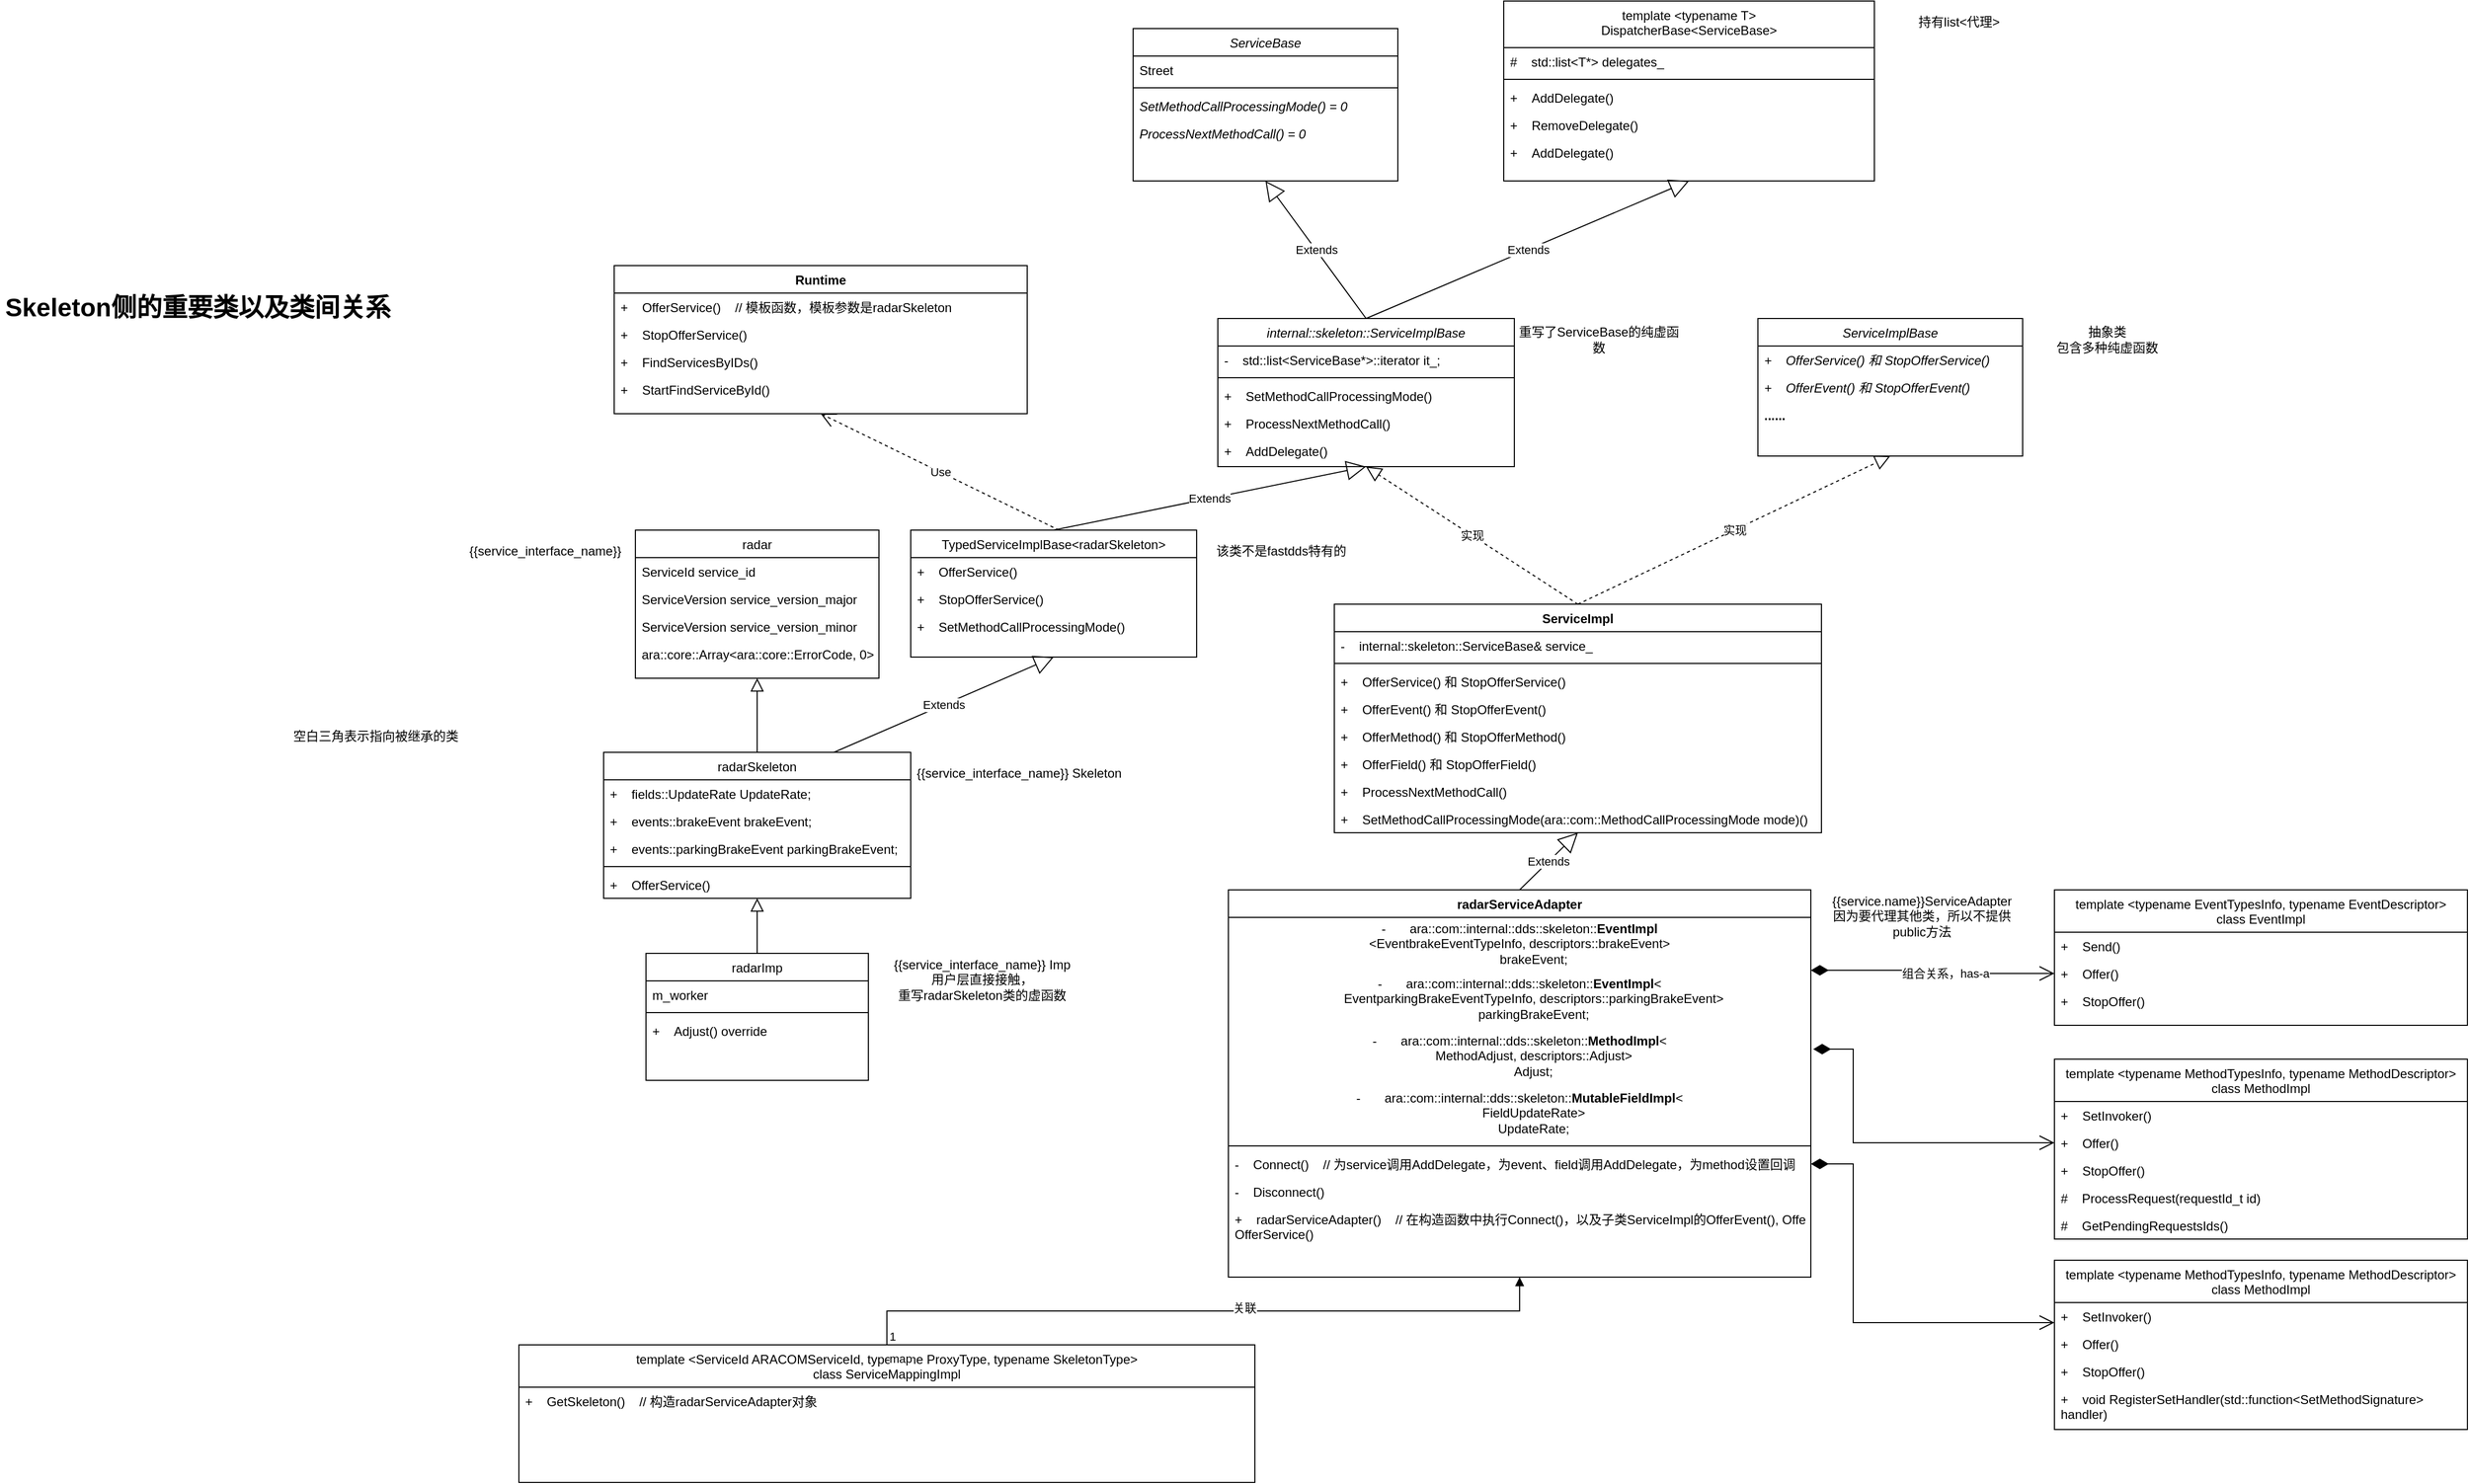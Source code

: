 <mxfile version="20.2.3" type="device" pages="2"><diagram id="C5RBs43oDa-KdzZeNtuy" name="skeleton"><mxGraphModel dx="2029" dy="1794" grid="1" gridSize="10" guides="1" tooltips="1" connect="1" arrows="1" fold="1" page="1" pageScale="1" pageWidth="827" pageHeight="1169" math="0" shadow="0"><root><mxCell id="WIyWlLk6GJQsqaUBKTNV-0"/><mxCell id="WIyWlLk6GJQsqaUBKTNV-1" parent="WIyWlLk6GJQsqaUBKTNV-0"/><mxCell id="zkfFHV4jXpPFQw0GAbJ--0" value="radar" style="swimlane;fontStyle=0;align=center;verticalAlign=top;childLayout=stackLayout;horizontal=1;startSize=26;horizontalStack=0;resizeParent=1;resizeLast=0;collapsible=1;marginBottom=0;rounded=0;shadow=0;strokeWidth=1;" parent="WIyWlLk6GJQsqaUBKTNV-1" vertex="1"><mxGeometry x="100" y="110" width="230" height="140" as="geometry"><mxRectangle x="220" y="120" width="160" height="26" as="alternateBounds"/></mxGeometry></mxCell><mxCell id="zkfFHV4jXpPFQw0GAbJ--1" value="ServiceId service_id" style="text;align=left;verticalAlign=top;spacingLeft=4;spacingRight=4;overflow=hidden;rotatable=0;points=[[0,0.5],[1,0.5]];portConstraint=eastwest;" parent="zkfFHV4jXpPFQw0GAbJ--0" vertex="1"><mxGeometry y="26" width="230" height="26" as="geometry"/></mxCell><mxCell id="zkfFHV4jXpPFQw0GAbJ--2" value="ServiceVersion service_version_major" style="text;align=left;verticalAlign=top;spacingLeft=4;spacingRight=4;overflow=hidden;rotatable=0;points=[[0,0.5],[1,0.5]];portConstraint=eastwest;rounded=0;shadow=0;html=0;" parent="zkfFHV4jXpPFQw0GAbJ--0" vertex="1"><mxGeometry y="52" width="230" height="26" as="geometry"/></mxCell><mxCell id="ZlPBcYmhS-PPCOt1KVwK-53" value="ServiceVersion service_version_minor" style="text;align=left;verticalAlign=top;spacingLeft=4;spacingRight=4;overflow=hidden;rotatable=0;points=[[0,0.5],[1,0.5]];portConstraint=eastwest;rounded=0;shadow=0;html=0;" parent="zkfFHV4jXpPFQw0GAbJ--0" vertex="1"><mxGeometry y="78" width="230" height="26" as="geometry"/></mxCell><mxCell id="zkfFHV4jXpPFQw0GAbJ--3" value="ara::core::Array&lt;ara::core::ErrorCode, 0&gt; Adjust_PossibleErrors" style="text;align=left;verticalAlign=top;spacingLeft=4;spacingRight=4;overflow=hidden;rotatable=0;points=[[0,0.5],[1,0.5]];portConstraint=eastwest;rounded=0;shadow=0;html=0;" parent="zkfFHV4jXpPFQw0GAbJ--0" vertex="1"><mxGeometry y="104" width="230" height="26" as="geometry"/></mxCell><mxCell id="zkfFHV4jXpPFQw0GAbJ--6" value="radarSkeleton" style="swimlane;fontStyle=0;align=center;verticalAlign=top;childLayout=stackLayout;horizontal=1;startSize=26;horizontalStack=0;resizeParent=1;resizeLast=0;collapsible=1;marginBottom=0;rounded=0;shadow=0;strokeWidth=1;" parent="WIyWlLk6GJQsqaUBKTNV-1" vertex="1"><mxGeometry x="70" y="320" width="290" height="138" as="geometry"><mxRectangle x="220" y="360" width="160" height="26" as="alternateBounds"/></mxGeometry></mxCell><mxCell id="zkfFHV4jXpPFQw0GAbJ--7" value="+    fields::UpdateRate UpdateRate;" style="text;align=left;verticalAlign=top;spacingLeft=4;spacingRight=4;overflow=hidden;rotatable=0;points=[[0,0.5],[1,0.5]];portConstraint=eastwest;" parent="zkfFHV4jXpPFQw0GAbJ--6" vertex="1"><mxGeometry y="26" width="290" height="26" as="geometry"/></mxCell><mxCell id="zkfFHV4jXpPFQw0GAbJ--8" value="+    events::brakeEvent brakeEvent;" style="text;align=left;verticalAlign=top;spacingLeft=4;spacingRight=4;overflow=hidden;rotatable=0;points=[[0,0.5],[1,0.5]];portConstraint=eastwest;rounded=0;shadow=0;html=0;" parent="zkfFHV4jXpPFQw0GAbJ--6" vertex="1"><mxGeometry y="52" width="290" height="26" as="geometry"/></mxCell><mxCell id="ZlPBcYmhS-PPCOt1KVwK-40" value="+    events::parkingBrakeEvent parkingBrakeEvent;" style="text;align=left;verticalAlign=top;spacingLeft=4;spacingRight=4;overflow=hidden;rotatable=0;points=[[0,0.5],[1,0.5]];portConstraint=eastwest;rounded=0;shadow=0;html=0;" parent="zkfFHV4jXpPFQw0GAbJ--6" vertex="1"><mxGeometry y="78" width="290" height="26" as="geometry"/></mxCell><mxCell id="zkfFHV4jXpPFQw0GAbJ--9" value="" style="line;html=1;strokeWidth=1;align=left;verticalAlign=middle;spacingTop=-1;spacingLeft=3;spacingRight=3;rotatable=0;labelPosition=right;points=[];portConstraint=eastwest;" parent="zkfFHV4jXpPFQw0GAbJ--6" vertex="1"><mxGeometry y="104" width="290" height="8" as="geometry"/></mxCell><mxCell id="zkfFHV4jXpPFQw0GAbJ--10" value="+    OfferService()" style="text;align=left;verticalAlign=top;spacingLeft=4;spacingRight=4;overflow=hidden;rotatable=0;points=[[0,0.5],[1,0.5]];portConstraint=eastwest;fontStyle=0" parent="zkfFHV4jXpPFQw0GAbJ--6" vertex="1"><mxGeometry y="112" width="290" height="26" as="geometry"/></mxCell><mxCell id="zkfFHV4jXpPFQw0GAbJ--12" value="" style="endArrow=block;endSize=10;endFill=0;shadow=0;strokeWidth=1;rounded=0;edgeStyle=elbowEdgeStyle;elbow=vertical;" parent="WIyWlLk6GJQsqaUBKTNV-1" source="zkfFHV4jXpPFQw0GAbJ--6" target="zkfFHV4jXpPFQw0GAbJ--0" edge="1"><mxGeometry width="160" relative="1" as="geometry"><mxPoint x="115" y="203" as="sourcePoint"/><mxPoint x="115" y="203" as="targetPoint"/></mxGeometry></mxCell><mxCell id="zkfFHV4jXpPFQw0GAbJ--13" value="TypedServiceImplBase&lt;radarSkeleton&gt;" style="swimlane;fontStyle=0;align=center;verticalAlign=top;childLayout=stackLayout;horizontal=1;startSize=26;horizontalStack=0;resizeParent=1;resizeLast=0;collapsible=1;marginBottom=0;rounded=0;shadow=0;strokeWidth=1;" parent="WIyWlLk6GJQsqaUBKTNV-1" vertex="1"><mxGeometry x="360" y="110" width="270" height="120" as="geometry"><mxRectangle x="450" y="120" width="280" height="20" as="alternateBounds"/></mxGeometry></mxCell><mxCell id="zkfFHV4jXpPFQw0GAbJ--14" value="+    OfferService()" style="text;align=left;verticalAlign=top;spacingLeft=4;spacingRight=4;overflow=hidden;rotatable=0;points=[[0,0.5],[1,0.5]];portConstraint=eastwest;" parent="zkfFHV4jXpPFQw0GAbJ--13" vertex="1"><mxGeometry y="26" width="270" height="26" as="geometry"/></mxCell><mxCell id="-EF4aUjmIZpgIKLLrwf9-31" value="+    StopOfferService()" style="text;align=left;verticalAlign=top;spacingLeft=4;spacingRight=4;overflow=hidden;rotatable=0;points=[[0,0.5],[1,0.5]];portConstraint=eastwest;" parent="zkfFHV4jXpPFQw0GAbJ--13" vertex="1"><mxGeometry y="52" width="270" height="26" as="geometry"/></mxCell><mxCell id="-EF4aUjmIZpgIKLLrwf9-34" value="+    SetMethodCallProcessingMode()" style="text;align=left;verticalAlign=top;spacingLeft=4;spacingRight=4;overflow=hidden;rotatable=0;points=[[0,0.5],[1,0.5]];portConstraint=eastwest;" parent="zkfFHV4jXpPFQw0GAbJ--13" vertex="1"><mxGeometry y="78" width="270" height="26" as="geometry"/></mxCell><mxCell id="ZlPBcYmhS-PPCOt1KVwK-0" value="radarServiceAdapter" style="swimlane;fontStyle=1;align=center;verticalAlign=top;childLayout=stackLayout;horizontal=1;startSize=26;horizontalStack=0;resizeParent=1;resizeLast=0;collapsible=1;marginBottom=0;rounded=0;shadow=0;strokeWidth=1;" parent="WIyWlLk6GJQsqaUBKTNV-1" vertex="1"><mxGeometry x="660" y="450" width="550" height="366" as="geometry"><mxRectangle x="550" y="140" width="160" height="26" as="alternateBounds"/></mxGeometry></mxCell><mxCell id="ZlPBcYmhS-PPCOt1KVwK-47" value="&lt;span style=&quot;text-align: left;&quot;&gt;-&lt;span style=&quot;white-space: pre;&quot;&gt;&#9;&lt;/span&gt;ara::com::internal::dds::skeleton::&lt;b&gt;EventImpl&lt;/b&gt;&lt;/span&gt;&lt;br style=&quot;padding: 0px; margin: 0px; text-align: left;&quot;&gt;&lt;span style=&quot;text-align: left;&quot;&gt;&amp;lt;EventbrakeEventTypeInfo, descriptors::brakeEvent&amp;gt;&lt;/span&gt;&lt;br style=&quot;padding: 0px; margin: 0px; text-align: left;&quot;&gt;&lt;span style=&quot;text-align: left;&quot;&gt;&amp;nbsp; &amp;nbsp; &amp;nbsp; &amp;nbsp; brakeEvent;&lt;/span&gt;" style="text;html=1;strokeColor=none;fillColor=none;align=center;verticalAlign=middle;whiteSpace=wrap;rounded=0;" parent="ZlPBcYmhS-PPCOt1KVwK-0" vertex="1"><mxGeometry y="26" width="550" height="50" as="geometry"/></mxCell><mxCell id="ZlPBcYmhS-PPCOt1KVwK-49" value="&lt;div&gt;-&lt;span style=&quot;white-space: pre;&quot;&gt;&#9;&lt;/span&gt;ara::com::internal::dds::skeleton::&lt;b&gt;EventImpl&lt;/b&gt;&amp;lt;&lt;/div&gt;&lt;div&gt;&amp;nbsp; &amp;nbsp; &amp;nbsp; &amp;nbsp; EventparkingBrakeEventTypeInfo,&amp;nbsp;&lt;span style=&quot;background-color: initial;&quot;&gt;descriptors::parkingBrakeEvent&amp;gt;&lt;/span&gt;&lt;/div&gt;&lt;div&gt;&amp;nbsp; &amp;nbsp; &amp;nbsp; &amp;nbsp; parkingBrakeEvent;&lt;/div&gt;" style="text;html=1;strokeColor=none;fillColor=none;align=center;verticalAlign=middle;whiteSpace=wrap;rounded=0;" parent="ZlPBcYmhS-PPCOt1KVwK-0" vertex="1"><mxGeometry y="76" width="550" height="54" as="geometry"/></mxCell><mxCell id="ZlPBcYmhS-PPCOt1KVwK-50" value="-&lt;span style=&quot;white-space: pre;&quot;&gt;&#9;&lt;/span&gt;ara::com::internal::dds::skeleton::&lt;b&gt;MethodImpl&lt;/b&gt;&amp;lt;&lt;br style=&quot;padding: 0px; margin: 0px;&quot;&gt;&amp;nbsp; &amp;nbsp; &amp;nbsp; &amp;nbsp; MethodAdjust, descriptors::Adjust&amp;gt;&lt;br style=&quot;padding: 0px; margin: 0px;&quot;&gt;&amp;nbsp; &amp;nbsp; &amp;nbsp; &amp;nbsp; Adjust;" style="text;html=1;strokeColor=none;fillColor=none;align=center;verticalAlign=middle;whiteSpace=wrap;rounded=0;" parent="ZlPBcYmhS-PPCOt1KVwK-0" vertex="1"><mxGeometry y="130" width="550" height="54" as="geometry"/></mxCell><mxCell id="ZlPBcYmhS-PPCOt1KVwK-46" value="&lt;span style=&quot;text-align: left;&quot;&gt;-&lt;span style=&quot;white-space: pre;&quot;&gt;&#9;&lt;/span&gt;ara::com::internal::dds::skeleton::&lt;b&gt;MutableFieldImpl&lt;/b&gt;&amp;lt;&lt;/span&gt;&lt;br style=&quot;padding: 0px; margin: 0px; text-align: left;&quot;&gt;&lt;span style=&quot;text-align: left;&quot;&gt;&amp;nbsp; &amp;nbsp; &amp;nbsp; &amp;nbsp; FieldUpdateRate&amp;gt;&lt;/span&gt;&lt;br style=&quot;padding: 0px; margin: 0px; text-align: left;&quot;&gt;&lt;span style=&quot;text-align: left;&quot;&gt;&amp;nbsp; &amp;nbsp; &amp;nbsp; &amp;nbsp; UpdateRate;&lt;/span&gt;" style="text;html=1;strokeColor=none;fillColor=none;align=center;verticalAlign=middle;whiteSpace=wrap;rounded=0;" parent="ZlPBcYmhS-PPCOt1KVwK-0" vertex="1"><mxGeometry y="184" width="550" height="54" as="geometry"/></mxCell><mxCell id="ZlPBcYmhS-PPCOt1KVwK-2" value="" style="line;html=1;strokeWidth=1;align=left;verticalAlign=middle;spacingTop=-1;spacingLeft=3;spacingRight=3;rotatable=0;labelPosition=right;points=[];portConstraint=eastwest;" parent="ZlPBcYmhS-PPCOt1KVwK-0" vertex="1"><mxGeometry y="238" width="550" height="8" as="geometry"/></mxCell><mxCell id="-EF4aUjmIZpgIKLLrwf9-43" value="-    Connect()    // 为service调用AddDelegate，为event、field调用AddDelegate，为method设置回调" style="text;align=left;verticalAlign=top;spacingLeft=4;spacingRight=4;overflow=hidden;rotatable=0;points=[[0,0.5],[1,0.5]];portConstraint=eastwest;" parent="ZlPBcYmhS-PPCOt1KVwK-0" vertex="1"><mxGeometry y="246" width="550" height="26" as="geometry"/></mxCell><mxCell id="-EF4aUjmIZpgIKLLrwf9-44" value="-    Disconnect()" style="text;align=left;verticalAlign=top;spacingLeft=4;spacingRight=4;overflow=hidden;rotatable=0;points=[[0,0.5],[1,0.5]];portConstraint=eastwest;" parent="ZlPBcYmhS-PPCOt1KVwK-0" vertex="1"><mxGeometry y="272" width="550" height="26" as="geometry"/></mxCell><mxCell id="ZlPBcYmhS-PPCOt1KVwK-3" value="+    radarServiceAdapter()    // 在构造函数中执行Connect()，以及子类ServiceImpl的OfferEvent(), OfferMethod(), OfferField(), &#10;OfferService()" style="text;align=left;verticalAlign=top;spacingLeft=4;spacingRight=4;overflow=hidden;rotatable=0;points=[[0,0.5],[1,0.5]];portConstraint=eastwest;" parent="ZlPBcYmhS-PPCOt1KVwK-0" vertex="1"><mxGeometry y="298" width="550" height="42" as="geometry"/></mxCell><mxCell id="ZlPBcYmhS-PPCOt1KVwK-4" value="internal::skeleton::ServiceImplBase" style="swimlane;fontStyle=2;align=center;verticalAlign=top;childLayout=stackLayout;horizontal=1;startSize=26;horizontalStack=0;resizeParent=1;resizeLast=0;collapsible=1;marginBottom=0;rounded=0;shadow=0;strokeWidth=1;" parent="WIyWlLk6GJQsqaUBKTNV-1" vertex="1"><mxGeometry x="650" y="-90" width="280" height="140" as="geometry"><mxRectangle x="690" y="20" width="260" height="30" as="alternateBounds"/></mxGeometry></mxCell><mxCell id="ZlPBcYmhS-PPCOt1KVwK-5" value="-    std::list&lt;ServiceBase*&gt;::iterator it_;" style="text;align=left;verticalAlign=top;spacingLeft=4;spacingRight=4;overflow=hidden;rotatable=0;points=[[0,0.5],[1,0.5]];portConstraint=eastwest;" parent="ZlPBcYmhS-PPCOt1KVwK-4" vertex="1"><mxGeometry y="26" width="280" height="26" as="geometry"/></mxCell><mxCell id="ZlPBcYmhS-PPCOt1KVwK-6" value="" style="line;html=1;strokeWidth=1;align=left;verticalAlign=middle;spacingTop=-1;spacingLeft=3;spacingRight=3;rotatable=0;labelPosition=right;points=[];portConstraint=eastwest;" parent="ZlPBcYmhS-PPCOt1KVwK-4" vertex="1"><mxGeometry y="52" width="280" height="8" as="geometry"/></mxCell><mxCell id="-EF4aUjmIZpgIKLLrwf9-21" value="+    SetMethodCallProcessingMode()" style="text;align=left;verticalAlign=top;spacingLeft=4;spacingRight=4;overflow=hidden;rotatable=0;points=[[0,0.5],[1,0.5]];portConstraint=eastwest;" parent="ZlPBcYmhS-PPCOt1KVwK-4" vertex="1"><mxGeometry y="60" width="280" height="26" as="geometry"/></mxCell><mxCell id="-EF4aUjmIZpgIKLLrwf9-22" value="+    ProcessNextMethodCall()" style="text;align=left;verticalAlign=top;spacingLeft=4;spacingRight=4;overflow=hidden;rotatable=0;points=[[0,0.5],[1,0.5]];portConstraint=eastwest;" parent="ZlPBcYmhS-PPCOt1KVwK-4" vertex="1"><mxGeometry y="86" width="280" height="26" as="geometry"/></mxCell><mxCell id="ZlPBcYmhS-PPCOt1KVwK-7" value="+    AddDelegate()" style="text;align=left;verticalAlign=top;spacingLeft=4;spacingRight=4;overflow=hidden;rotatable=0;points=[[0,0.5],[1,0.5]];portConstraint=eastwest;" parent="ZlPBcYmhS-PPCOt1KVwK-4" vertex="1"><mxGeometry y="112" width="280" height="26" as="geometry"/></mxCell><mxCell id="ZlPBcYmhS-PPCOt1KVwK-8" value="ServiceImpl" style="swimlane;fontStyle=1;align=center;verticalAlign=top;childLayout=stackLayout;horizontal=1;startSize=26;horizontalStack=0;resizeParent=1;resizeLast=0;collapsible=1;marginBottom=0;rounded=0;shadow=0;strokeWidth=1;" parent="WIyWlLk6GJQsqaUBKTNV-1" vertex="1"><mxGeometry x="760" y="180" width="460" height="216" as="geometry"><mxRectangle x="550" y="140" width="160" height="26" as="alternateBounds"/></mxGeometry></mxCell><mxCell id="ZlPBcYmhS-PPCOt1KVwK-9" value="-    internal::skeleton::ServiceBase&amp; service_" style="text;align=left;verticalAlign=top;spacingLeft=4;spacingRight=4;overflow=hidden;rotatable=0;points=[[0,0.5],[1,0.5]];portConstraint=eastwest;" parent="ZlPBcYmhS-PPCOt1KVwK-8" vertex="1"><mxGeometry y="26" width="460" height="26" as="geometry"/></mxCell><mxCell id="ZlPBcYmhS-PPCOt1KVwK-10" value="" style="line;html=1;strokeWidth=1;align=left;verticalAlign=middle;spacingTop=-1;spacingLeft=3;spacingRight=3;rotatable=0;labelPosition=right;points=[];portConstraint=eastwest;" parent="ZlPBcYmhS-PPCOt1KVwK-8" vertex="1"><mxGeometry y="52" width="460" height="8" as="geometry"/></mxCell><mxCell id="-EF4aUjmIZpgIKLLrwf9-11" value="+    OfferService() 和 StopOfferService()" style="text;align=left;verticalAlign=top;spacingLeft=4;spacingRight=4;overflow=hidden;rotatable=0;points=[[0,0.5],[1,0.5]];portConstraint=eastwest;" parent="ZlPBcYmhS-PPCOt1KVwK-8" vertex="1"><mxGeometry y="60" width="460" height="26" as="geometry"/></mxCell><mxCell id="ZlPBcYmhS-PPCOt1KVwK-11" value="+    OfferEvent() 和 StopOfferEvent()" style="text;align=left;verticalAlign=top;spacingLeft=4;spacingRight=4;overflow=hidden;rotatable=0;points=[[0,0.5],[1,0.5]];portConstraint=eastwest;" parent="ZlPBcYmhS-PPCOt1KVwK-8" vertex="1"><mxGeometry y="86" width="460" height="26" as="geometry"/></mxCell><mxCell id="-EF4aUjmIZpgIKLLrwf9-14" value="+    OfferMethod() 和 StopOfferMethod()" style="text;align=left;verticalAlign=top;spacingLeft=4;spacingRight=4;overflow=hidden;rotatable=0;points=[[0,0.5],[1,0.5]];portConstraint=eastwest;" parent="ZlPBcYmhS-PPCOt1KVwK-8" vertex="1"><mxGeometry y="112" width="460" height="26" as="geometry"/></mxCell><mxCell id="-EF4aUjmIZpgIKLLrwf9-12" value="+    OfferField() 和 StopOfferField()" style="text;align=left;verticalAlign=top;spacingLeft=4;spacingRight=4;overflow=hidden;rotatable=0;points=[[0,0.5],[1,0.5]];portConstraint=eastwest;" parent="ZlPBcYmhS-PPCOt1KVwK-8" vertex="1"><mxGeometry y="138" width="460" height="26" as="geometry"/></mxCell><mxCell id="-EF4aUjmIZpgIKLLrwf9-15" value="+    ProcessNextMethodCall()" style="text;align=left;verticalAlign=top;spacingLeft=4;spacingRight=4;overflow=hidden;rotatable=0;points=[[0,0.5],[1,0.5]];portConstraint=eastwest;" parent="ZlPBcYmhS-PPCOt1KVwK-8" vertex="1"><mxGeometry y="164" width="460" height="26" as="geometry"/></mxCell><mxCell id="-EF4aUjmIZpgIKLLrwf9-16" value="+    SetMethodCallProcessingMode(ara::com::MethodCallProcessingMode mode)()" style="text;align=left;verticalAlign=top;spacingLeft=4;spacingRight=4;overflow=hidden;rotatable=0;points=[[0,0.5],[1,0.5]];portConstraint=eastwest;" parent="ZlPBcYmhS-PPCOt1KVwK-8" vertex="1"><mxGeometry y="190" width="460" height="26" as="geometry"/></mxCell><mxCell id="ZlPBcYmhS-PPCOt1KVwK-12" value="template &lt;typename T&gt;&#10;DispatcherBase&lt;ServiceBase&gt;" style="swimlane;fontStyle=0;align=center;verticalAlign=top;childLayout=stackLayout;horizontal=1;startSize=44;horizontalStack=0;resizeParent=1;resizeLast=0;collapsible=1;marginBottom=0;rounded=0;shadow=0;strokeWidth=1;" parent="WIyWlLk6GJQsqaUBKTNV-1" vertex="1"><mxGeometry x="920" y="-390" width="350" height="170" as="geometry"><mxRectangle x="950" y="-394" width="300" height="30" as="alternateBounds"/></mxGeometry></mxCell><mxCell id="ZlPBcYmhS-PPCOt1KVwK-13" value="#    std::list&lt;T*&gt; delegates_" style="text;align=left;verticalAlign=top;spacingLeft=4;spacingRight=4;overflow=hidden;rotatable=0;points=[[0,0.5],[1,0.5]];portConstraint=eastwest;" parent="ZlPBcYmhS-PPCOt1KVwK-12" vertex="1"><mxGeometry y="44" width="350" height="26" as="geometry"/></mxCell><mxCell id="ZlPBcYmhS-PPCOt1KVwK-14" value="" style="line;html=1;strokeWidth=1;align=left;verticalAlign=middle;spacingTop=-1;spacingLeft=3;spacingRight=3;rotatable=0;labelPosition=right;points=[];portConstraint=eastwest;" parent="ZlPBcYmhS-PPCOt1KVwK-12" vertex="1"><mxGeometry y="70" width="350" height="8" as="geometry"/></mxCell><mxCell id="ZlPBcYmhS-PPCOt1KVwK-15" value="+    AddDelegate()" style="text;align=left;verticalAlign=top;spacingLeft=4;spacingRight=4;overflow=hidden;rotatable=0;points=[[0,0.5],[1,0.5]];portConstraint=eastwest;" parent="ZlPBcYmhS-PPCOt1KVwK-12" vertex="1"><mxGeometry y="78" width="350" height="26" as="geometry"/></mxCell><mxCell id="-EF4aUjmIZpgIKLLrwf9-38" value="+    RemoveDelegate()" style="text;align=left;verticalAlign=top;spacingLeft=4;spacingRight=4;overflow=hidden;rotatable=0;points=[[0,0.5],[1,0.5]];portConstraint=eastwest;" parent="ZlPBcYmhS-PPCOt1KVwK-12" vertex="1"><mxGeometry y="104" width="350" height="26" as="geometry"/></mxCell><mxCell id="-EF4aUjmIZpgIKLLrwf9-39" value="+    AddDelegate()" style="text;align=left;verticalAlign=top;spacingLeft=4;spacingRight=4;overflow=hidden;rotatable=0;points=[[0,0.5],[1,0.5]];portConstraint=eastwest;" parent="ZlPBcYmhS-PPCOt1KVwK-12" vertex="1"><mxGeometry y="130" width="350" height="26" as="geometry"/></mxCell><mxCell id="ZlPBcYmhS-PPCOt1KVwK-18" value="空白三角表示指向被继承的类" style="text;html=1;strokeColor=none;fillColor=none;align=center;verticalAlign=middle;whiteSpace=wrap;rounded=0;" parent="WIyWlLk6GJQsqaUBKTNV-1" vertex="1"><mxGeometry x="-230" y="280" width="170" height="50" as="geometry"/></mxCell><mxCell id="ZlPBcYmhS-PPCOt1KVwK-19" value="&lt;h1&gt;Skeleton侧的重要类以及类间关系&lt;/h1&gt;&lt;p&gt;&lt;br&gt;&lt;/p&gt;" style="text;html=1;strokeColor=none;fillColor=none;spacing=5;spacingTop=-20;whiteSpace=wrap;overflow=hidden;rounded=0;" parent="WIyWlLk6GJQsqaUBKTNV-1" vertex="1"><mxGeometry x="-500" y="-120" width="390" height="120" as="geometry"/></mxCell><mxCell id="ZlPBcYmhS-PPCOt1KVwK-20" value="Extends" style="endArrow=block;endSize=16;endFill=0;html=1;rounded=0;exitX=0.75;exitY=0;exitDx=0;exitDy=0;entryX=0.5;entryY=1;entryDx=0;entryDy=0;" parent="WIyWlLk6GJQsqaUBKTNV-1" source="zkfFHV4jXpPFQw0GAbJ--6" target="zkfFHV4jXpPFQw0GAbJ--13" edge="1"><mxGeometry width="160" relative="1" as="geometry"><mxPoint x="370" y="290" as="sourcePoint"/><mxPoint x="390" y="290" as="targetPoint"/></mxGeometry></mxCell><mxCell id="ZlPBcYmhS-PPCOt1KVwK-21" value="Extends" style="endArrow=block;endSize=16;endFill=0;html=1;rounded=0;entryX=0.5;entryY=1;entryDx=0;entryDy=0;exitX=0.5;exitY=0;exitDx=0;exitDy=0;" parent="WIyWlLk6GJQsqaUBKTNV-1" source="zkfFHV4jXpPFQw0GAbJ--13" target="ZlPBcYmhS-PPCOt1KVwK-4" edge="1"><mxGeometry width="160" relative="1" as="geometry"><mxPoint x="560" y="80" as="sourcePoint"/><mxPoint x="835" y="-30" as="targetPoint"/></mxGeometry></mxCell><mxCell id="ZlPBcYmhS-PPCOt1KVwK-22" value="Extends" style="endArrow=block;endSize=16;endFill=0;html=1;rounded=0;entryX=0.5;entryY=1;entryDx=0;entryDy=0;exitX=0.5;exitY=0;exitDx=0;exitDy=0;" parent="WIyWlLk6GJQsqaUBKTNV-1" source="ZlPBcYmhS-PPCOt1KVwK-4" target="ZlPBcYmhS-PPCOt1KVwK-12" edge="1"><mxGeometry width="160" relative="1" as="geometry"><mxPoint x="790" as="sourcePoint"/><mxPoint x="1025" y="-70" as="targetPoint"/></mxGeometry></mxCell><mxCell id="ZlPBcYmhS-PPCOt1KVwK-23" value="radarImp" style="swimlane;fontStyle=0;align=center;verticalAlign=top;childLayout=stackLayout;horizontal=1;startSize=26;horizontalStack=0;resizeParent=1;resizeLast=0;collapsible=1;marginBottom=0;rounded=0;shadow=0;strokeWidth=1;" parent="WIyWlLk6GJQsqaUBKTNV-1" vertex="1"><mxGeometry x="110" y="510" width="210" height="120" as="geometry"><mxRectangle x="550" y="140" width="160" height="26" as="alternateBounds"/></mxGeometry></mxCell><mxCell id="ZlPBcYmhS-PPCOt1KVwK-24" value="m_worker" style="text;align=left;verticalAlign=top;spacingLeft=4;spacingRight=4;overflow=hidden;rotatable=0;points=[[0,0.5],[1,0.5]];portConstraint=eastwest;" parent="ZlPBcYmhS-PPCOt1KVwK-23" vertex="1"><mxGeometry y="26" width="210" height="26" as="geometry"/></mxCell><mxCell id="ZlPBcYmhS-PPCOt1KVwK-25" value="" style="line;html=1;strokeWidth=1;align=left;verticalAlign=middle;spacingTop=-1;spacingLeft=3;spacingRight=3;rotatable=0;labelPosition=right;points=[];portConstraint=eastwest;" parent="ZlPBcYmhS-PPCOt1KVwK-23" vertex="1"><mxGeometry y="52" width="210" height="8" as="geometry"/></mxCell><mxCell id="ZlPBcYmhS-PPCOt1KVwK-26" value="+    Adjust() override" style="text;align=left;verticalAlign=top;spacingLeft=4;spacingRight=4;overflow=hidden;rotatable=0;points=[[0,0.5],[1,0.5]];portConstraint=eastwest;" parent="ZlPBcYmhS-PPCOt1KVwK-23" vertex="1"><mxGeometry y="60" width="210" height="26" as="geometry"/></mxCell><mxCell id="ZlPBcYmhS-PPCOt1KVwK-27" value="ServiceBase" style="swimlane;fontStyle=2;align=center;verticalAlign=top;childLayout=stackLayout;horizontal=1;startSize=26;horizontalStack=0;resizeParent=1;resizeLast=0;collapsible=1;marginBottom=0;rounded=0;shadow=0;strokeWidth=1;" parent="WIyWlLk6GJQsqaUBKTNV-1" vertex="1"><mxGeometry x="570" y="-364" width="250" height="144" as="geometry"><mxRectangle x="640" y="-364" width="160" height="26" as="alternateBounds"/></mxGeometry></mxCell><mxCell id="ZlPBcYmhS-PPCOt1KVwK-28" value="Street" style="text;align=left;verticalAlign=top;spacingLeft=4;spacingRight=4;overflow=hidden;rotatable=0;points=[[0,0.5],[1,0.5]];portConstraint=eastwest;" parent="ZlPBcYmhS-PPCOt1KVwK-27" vertex="1"><mxGeometry y="26" width="250" height="26" as="geometry"/></mxCell><mxCell id="ZlPBcYmhS-PPCOt1KVwK-29" value="" style="line;html=1;strokeWidth=1;align=left;verticalAlign=middle;spacingTop=-1;spacingLeft=3;spacingRight=3;rotatable=0;labelPosition=right;points=[];portConstraint=eastwest;" parent="ZlPBcYmhS-PPCOt1KVwK-27" vertex="1"><mxGeometry y="52" width="250" height="8" as="geometry"/></mxCell><mxCell id="-EF4aUjmIZpgIKLLrwf9-24" value="SetMethodCallProcessingMode() = 0" style="text;align=left;verticalAlign=top;spacingLeft=4;spacingRight=4;overflow=hidden;rotatable=0;points=[[0,0.5],[1,0.5]];portConstraint=eastwest;fontStyle=2" parent="ZlPBcYmhS-PPCOt1KVwK-27" vertex="1"><mxGeometry y="60" width="250" height="26" as="geometry"/></mxCell><mxCell id="ZlPBcYmhS-PPCOt1KVwK-30" value="ProcessNextMethodCall() = 0" style="text;align=left;verticalAlign=top;spacingLeft=4;spacingRight=4;overflow=hidden;rotatable=0;points=[[0,0.5],[1,0.5]];portConstraint=eastwest;fontStyle=2" parent="ZlPBcYmhS-PPCOt1KVwK-27" vertex="1"><mxGeometry y="86" width="250" height="26" as="geometry"/></mxCell><mxCell id="ZlPBcYmhS-PPCOt1KVwK-31" value="Extends" style="endArrow=block;endSize=16;endFill=0;html=1;rounded=0;entryX=0.5;entryY=1;entryDx=0;entryDy=0;exitX=0.5;exitY=0;exitDx=0;exitDy=0;" parent="WIyWlLk6GJQsqaUBKTNV-1" source="ZlPBcYmhS-PPCOt1KVwK-4" target="ZlPBcYmhS-PPCOt1KVwK-27" edge="1"><mxGeometry width="160" relative="1" as="geometry"><mxPoint x="830" y="30" as="sourcePoint"/><mxPoint x="1080" y="-160.0" as="targetPoint"/></mxGeometry></mxCell><mxCell id="ZlPBcYmhS-PPCOt1KVwK-33" value="" style="endArrow=block;endSize=10;endFill=0;shadow=0;strokeWidth=1;rounded=0;edgeStyle=elbowEdgeStyle;elbow=vertical;exitX=0.5;exitY=0;exitDx=0;exitDy=0;entryX=0.5;entryY=1;entryDx=0;entryDy=0;" parent="WIyWlLk6GJQsqaUBKTNV-1" source="ZlPBcYmhS-PPCOt1KVwK-23" target="zkfFHV4jXpPFQw0GAbJ--6" edge="1"><mxGeometry width="160" relative="1" as="geometry"><mxPoint x="214.41" y="490" as="sourcePoint"/><mxPoint x="145" y="420" as="targetPoint"/><Array as="points"/></mxGeometry></mxCell><mxCell id="ZlPBcYmhS-PPCOt1KVwK-34" value="Extends" style="endArrow=block;endSize=16;endFill=0;html=1;rounded=0;entryX=0.5;entryY=1;entryDx=0;entryDy=0;exitX=0.5;exitY=0;exitDx=0;exitDy=0;" parent="WIyWlLk6GJQsqaUBKTNV-1" source="ZlPBcYmhS-PPCOt1KVwK-0" target="ZlPBcYmhS-PPCOt1KVwK-8" edge="1"><mxGeometry width="160" relative="1" as="geometry"><mxPoint x="865" y="514" as="sourcePoint"/><mxPoint x="835" y="354" as="targetPoint"/></mxGeometry></mxCell><mxCell id="ZlPBcYmhS-PPCOt1KVwK-35" value="ServiceImplBase" style="swimlane;fontStyle=2;align=center;verticalAlign=top;childLayout=stackLayout;horizontal=1;startSize=26;horizontalStack=0;resizeParent=1;resizeLast=0;collapsible=1;marginBottom=0;rounded=0;shadow=0;strokeWidth=1;" parent="WIyWlLk6GJQsqaUBKTNV-1" vertex="1"><mxGeometry x="1160" y="-90" width="250" height="130" as="geometry"><mxRectangle x="550" y="140" width="160" height="26" as="alternateBounds"/></mxGeometry></mxCell><mxCell id="ZlPBcYmhS-PPCOt1KVwK-36" value="+    OfferService() 和 StopOfferService()" style="text;align=left;verticalAlign=top;spacingLeft=4;spacingRight=4;overflow=hidden;rotatable=0;points=[[0,0.5],[1,0.5]];portConstraint=eastwest;fontStyle=2" parent="ZlPBcYmhS-PPCOt1KVwK-35" vertex="1"><mxGeometry y="26" width="250" height="26" as="geometry"/></mxCell><mxCell id="-EF4aUjmIZpgIKLLrwf9-35" value="+    OfferEvent() 和 StopOfferEvent()" style="text;align=left;verticalAlign=top;spacingLeft=4;spacingRight=4;overflow=hidden;rotatable=0;points=[[0,0.5],[1,0.5]];portConstraint=eastwest;fontStyle=2" parent="ZlPBcYmhS-PPCOt1KVwK-35" vertex="1"><mxGeometry y="52" width="250" height="26" as="geometry"/></mxCell><mxCell id="-EF4aUjmIZpgIKLLrwf9-46" value="......" style="text;align=left;verticalAlign=top;spacingLeft=4;spacingRight=4;overflow=hidden;rotatable=0;points=[[0,0.5],[1,0.5]];portConstraint=eastwest;fontStyle=1" parent="ZlPBcYmhS-PPCOt1KVwK-35" vertex="1"><mxGeometry y="78" width="250" height="26" as="geometry"/></mxCell><mxCell id="ZlPBcYmhS-PPCOt1KVwK-41" value="{{service.name}}ServiceAdapter&lt;br&gt;因为要代理其他类，所以不提供&lt;br&gt;public方法" style="text;html=1;strokeColor=none;fillColor=none;align=center;verticalAlign=middle;whiteSpace=wrap;rounded=0;" parent="WIyWlLk6GJQsqaUBKTNV-1" vertex="1"><mxGeometry x="1210" y="450" width="210" height="50" as="geometry"/></mxCell><mxCell id="ZlPBcYmhS-PPCOt1KVwK-54" value="template &lt;ServiceId ARACOMServiceId, typename ProxyType, typename SkeletonType&gt;&#10;class ServiceMappingImpl" style="swimlane;fontStyle=0;align=center;verticalAlign=top;childLayout=stackLayout;horizontal=1;startSize=40;horizontalStack=0;resizeParent=1;resizeLast=0;collapsible=1;marginBottom=0;rounded=0;shadow=0;strokeWidth=1;" parent="WIyWlLk6GJQsqaUBKTNV-1" vertex="1"><mxGeometry x="-10" y="880" width="695" height="130" as="geometry"><mxRectangle x="550" y="140" width="160" height="26" as="alternateBounds"/></mxGeometry></mxCell><mxCell id="ZlPBcYmhS-PPCOt1KVwK-57" value="+    GetSkeleton()    // 构造radarServiceAdapter对象" style="text;align=left;verticalAlign=top;spacingLeft=4;spacingRight=4;overflow=hidden;rotatable=0;points=[[0,0.5],[1,0.5]];portConstraint=eastwest;fontStyle=0" parent="ZlPBcYmhS-PPCOt1KVwK-54" vertex="1"><mxGeometry y="40" width="695" height="26" as="geometry"/></mxCell><mxCell id="-EF4aUjmIZpgIKLLrwf9-1" value="{{service_interface_name}} Imp&lt;br&gt;用户层直接接触，&lt;br&gt;重写radarSkeleton类的虚函数" style="text;html=1;strokeColor=none;fillColor=none;align=center;verticalAlign=middle;whiteSpace=wrap;rounded=0;" parent="WIyWlLk6GJQsqaUBKTNV-1" vertex="1"><mxGeometry x="320" y="510" width="215" height="50" as="geometry"/></mxCell><mxCell id="-EF4aUjmIZpgIKLLrwf9-8" value="map" style="endArrow=block;endFill=1;html=1;edgeStyle=orthogonalEdgeStyle;align=left;verticalAlign=top;rounded=0;exitX=0.5;exitY=0;exitDx=0;exitDy=0;entryX=0.5;entryY=1;entryDx=0;entryDy=0;" parent="WIyWlLk6GJQsqaUBKTNV-1" source="ZlPBcYmhS-PPCOt1KVwK-54" target="ZlPBcYmhS-PPCOt1KVwK-0" edge="1"><mxGeometry x="-1" relative="1" as="geometry"><mxPoint x="470" y="620" as="sourcePoint"/><mxPoint x="630" y="620" as="targetPoint"/></mxGeometry></mxCell><mxCell id="-EF4aUjmIZpgIKLLrwf9-9" value="1" style="edgeLabel;resizable=0;html=1;align=left;verticalAlign=bottom;" parent="-EF4aUjmIZpgIKLLrwf9-8" connectable="0" vertex="1"><mxGeometry x="-1" relative="1" as="geometry"/></mxCell><mxCell id="-EF4aUjmIZpgIKLLrwf9-36" value="关联" style="edgeLabel;html=1;align=center;verticalAlign=middle;resizable=0;points=[];" parent="-EF4aUjmIZpgIKLLrwf9-8" vertex="1" connectable="0"><mxGeometry x="0.116" y="3" relative="1" as="geometry"><mxPoint as="offset"/></mxGeometry></mxCell><mxCell id="-EF4aUjmIZpgIKLLrwf9-17" value="抽象类&lt;br&gt;包含多种纯虚函数" style="text;html=1;strokeColor=none;fillColor=none;align=center;verticalAlign=middle;whiteSpace=wrap;rounded=0;" parent="WIyWlLk6GJQsqaUBKTNV-1" vertex="1"><mxGeometry x="1410" y="-90" width="160" height="40" as="geometry"/></mxCell><mxCell id="-EF4aUjmIZpgIKLLrwf9-18" value="实现" style="endArrow=block;dashed=1;endFill=0;endSize=12;html=1;rounded=0;exitX=0.5;exitY=0;exitDx=0;exitDy=0;entryX=0.5;entryY=1;entryDx=0;entryDy=0;" parent="WIyWlLk6GJQsqaUBKTNV-1" source="ZlPBcYmhS-PPCOt1KVwK-8" target="ZlPBcYmhS-PPCOt1KVwK-4" edge="1"><mxGeometry width="160" relative="1" as="geometry"><mxPoint x="880" y="110" as="sourcePoint"/><mxPoint x="1040" y="110" as="targetPoint"/></mxGeometry></mxCell><mxCell id="-EF4aUjmIZpgIKLLrwf9-20" value="重写了ServiceBase的纯虚函数" style="text;html=1;strokeColor=none;fillColor=none;align=center;verticalAlign=middle;whiteSpace=wrap;rounded=0;" parent="WIyWlLk6GJQsqaUBKTNV-1" vertex="1"><mxGeometry x="930" y="-90" width="160" height="40" as="geometry"/></mxCell><mxCell id="-EF4aUjmIZpgIKLLrwf9-40" value="持有list&amp;lt;代理&amp;gt;" style="text;html=1;strokeColor=none;fillColor=none;align=center;verticalAlign=middle;whiteSpace=wrap;rounded=0;" parent="WIyWlLk6GJQsqaUBKTNV-1" vertex="1"><mxGeometry x="1270" y="-390" width="160" height="40" as="geometry"/></mxCell><mxCell id="-EF4aUjmIZpgIKLLrwf9-41" value="{{service_interface_name}} Skeleton" style="text;html=1;strokeColor=none;fillColor=none;align=center;verticalAlign=middle;whiteSpace=wrap;rounded=0;" parent="WIyWlLk6GJQsqaUBKTNV-1" vertex="1"><mxGeometry x="360" y="320" width="205" height="40" as="geometry"/></mxCell><mxCell id="-EF4aUjmIZpgIKLLrwf9-42" value="{{service_interface_name}}" style="text;html=1;strokeColor=none;fillColor=none;align=center;verticalAlign=middle;whiteSpace=wrap;rounded=0;" parent="WIyWlLk6GJQsqaUBKTNV-1" vertex="1"><mxGeometry x="-70" y="110" width="170" height="40" as="geometry"/></mxCell><mxCell id="-EF4aUjmIZpgIKLLrwf9-45" value="实现" style="endArrow=block;dashed=1;endFill=0;endSize=12;html=1;rounded=0;exitX=0.5;exitY=0;exitDx=0;exitDy=0;entryX=0.5;entryY=1;entryDx=0;entryDy=0;" parent="WIyWlLk6GJQsqaUBKTNV-1" source="ZlPBcYmhS-PPCOt1KVwK-8" target="ZlPBcYmhS-PPCOt1KVwK-35" edge="1"><mxGeometry width="160" relative="1" as="geometry"><mxPoint x="1180" y="120" as="sourcePoint"/><mxPoint x="1040" y="-10" as="targetPoint"/></mxGeometry></mxCell><mxCell id="-EF4aUjmIZpgIKLLrwf9-47" value="该类不是fastdds特有的" style="text;html=1;strokeColor=none;fillColor=none;align=center;verticalAlign=middle;whiteSpace=wrap;rounded=0;" parent="WIyWlLk6GJQsqaUBKTNV-1" vertex="1"><mxGeometry x="630" y="110" width="160" height="40" as="geometry"/></mxCell><mxCell id="-EF4aUjmIZpgIKLLrwf9-49" value="Runtime" style="swimlane;fontStyle=1;align=center;verticalAlign=top;childLayout=stackLayout;horizontal=1;startSize=26;horizontalStack=0;resizeParent=1;resizeLast=0;collapsible=1;marginBottom=0;rounded=0;shadow=0;strokeWidth=1;" parent="WIyWlLk6GJQsqaUBKTNV-1" vertex="1"><mxGeometry x="80" y="-140" width="390" height="140" as="geometry"><mxRectangle x="220" y="120" width="160" height="26" as="alternateBounds"/></mxGeometry></mxCell><mxCell id="-EF4aUjmIZpgIKLLrwf9-50" value="+    OfferService()    // 模板函数，模板参数是radarSkeleton" style="text;align=left;verticalAlign=top;spacingLeft=4;spacingRight=4;overflow=hidden;rotatable=0;points=[[0,0.5],[1,0.5]];portConstraint=eastwest;" parent="-EF4aUjmIZpgIKLLrwf9-49" vertex="1"><mxGeometry y="26" width="390" height="26" as="geometry"/></mxCell><mxCell id="-EF4aUjmIZpgIKLLrwf9-51" value="+    StopOfferService()" style="text;align=left;verticalAlign=top;spacingLeft=4;spacingRight=4;overflow=hidden;rotatable=0;points=[[0,0.5],[1,0.5]];portConstraint=eastwest;rounded=0;shadow=0;html=0;" parent="-EF4aUjmIZpgIKLLrwf9-49" vertex="1"><mxGeometry y="52" width="390" height="26" as="geometry"/></mxCell><mxCell id="-EF4aUjmIZpgIKLLrwf9-52" value="+    FindServicesByIDs()" style="text;align=left;verticalAlign=top;spacingLeft=4;spacingRight=4;overflow=hidden;rotatable=0;points=[[0,0.5],[1,0.5]];portConstraint=eastwest;rounded=0;shadow=0;html=0;" parent="-EF4aUjmIZpgIKLLrwf9-49" vertex="1"><mxGeometry y="78" width="390" height="26" as="geometry"/></mxCell><mxCell id="-EF4aUjmIZpgIKLLrwf9-53" value="+    StartFindServiceById()" style="text;align=left;verticalAlign=top;spacingLeft=4;spacingRight=4;overflow=hidden;rotatable=0;points=[[0,0.5],[1,0.5]];portConstraint=eastwest;rounded=0;shadow=0;html=0;" parent="-EF4aUjmIZpgIKLLrwf9-49" vertex="1"><mxGeometry y="104" width="390" height="26" as="geometry"/></mxCell><mxCell id="-EF4aUjmIZpgIKLLrwf9-54" value="Use" style="endArrow=open;endSize=12;dashed=1;html=1;rounded=0;entryX=0.5;entryY=1;entryDx=0;entryDy=0;" parent="WIyWlLk6GJQsqaUBKTNV-1" target="-EF4aUjmIZpgIKLLrwf9-49" edge="1"><mxGeometry width="160" relative="1" as="geometry"><mxPoint x="500" y="110" as="sourcePoint"/><mxPoint x="507.5" y="10" as="targetPoint"/></mxGeometry></mxCell><mxCell id="pWTCmLxWRj74iyCCl1MU-1" value="template &lt;typename EventTypesInfo, typename EventDescriptor&gt;&#10;class EventImpl" style="swimlane;fontStyle=0;align=center;verticalAlign=top;childLayout=stackLayout;horizontal=1;startSize=40;horizontalStack=0;resizeParent=1;resizeLast=0;collapsible=1;marginBottom=0;rounded=0;shadow=0;strokeWidth=1;" parent="WIyWlLk6GJQsqaUBKTNV-1" vertex="1"><mxGeometry x="1440" y="450" width="390" height="128" as="geometry"><mxRectangle x="550" y="140" width="160" height="26" as="alternateBounds"/></mxGeometry></mxCell><mxCell id="pWTCmLxWRj74iyCCl1MU-2" value="+    Send()" style="text;align=left;verticalAlign=top;spacingLeft=4;spacingRight=4;overflow=hidden;rotatable=0;points=[[0,0.5],[1,0.5]];portConstraint=eastwest;fontStyle=0" parent="pWTCmLxWRj74iyCCl1MU-1" vertex="1"><mxGeometry y="40" width="390" height="26" as="geometry"/></mxCell><mxCell id="pWTCmLxWRj74iyCCl1MU-3" value="+    Offer()" style="text;align=left;verticalAlign=top;spacingLeft=4;spacingRight=4;overflow=hidden;rotatable=0;points=[[0,0.5],[1,0.5]];portConstraint=eastwest;fontStyle=0" parent="pWTCmLxWRj74iyCCl1MU-1" vertex="1"><mxGeometry y="66" width="390" height="26" as="geometry"/></mxCell><mxCell id="pWTCmLxWRj74iyCCl1MU-4" value="+    StopOffer()" style="text;align=left;verticalAlign=top;spacingLeft=4;spacingRight=4;overflow=hidden;rotatable=0;points=[[0,0.5],[1,0.5]];portConstraint=eastwest;fontStyle=0" parent="pWTCmLxWRj74iyCCl1MU-1" vertex="1"><mxGeometry y="92" width="390" height="26" as="geometry"/></mxCell><mxCell id="pWTCmLxWRj74iyCCl1MU-5" value="template &lt;typename MethodTypesInfo, typename MethodDescriptor&gt;&#10;class MethodImpl" style="swimlane;fontStyle=0;align=center;verticalAlign=top;childLayout=stackLayout;horizontal=1;startSize=40;horizontalStack=0;resizeParent=1;resizeLast=0;collapsible=1;marginBottom=0;rounded=0;shadow=0;strokeWidth=1;" parent="WIyWlLk6GJQsqaUBKTNV-1" vertex="1"><mxGeometry x="1440" y="610" width="390" height="170" as="geometry"><mxRectangle x="550" y="140" width="160" height="26" as="alternateBounds"/></mxGeometry></mxCell><mxCell id="pWTCmLxWRj74iyCCl1MU-6" value="+    SetInvoker()" style="text;align=left;verticalAlign=top;spacingLeft=4;spacingRight=4;overflow=hidden;rotatable=0;points=[[0,0.5],[1,0.5]];portConstraint=eastwest;fontStyle=0" parent="pWTCmLxWRj74iyCCl1MU-5" vertex="1"><mxGeometry y="40" width="390" height="26" as="geometry"/></mxCell><mxCell id="pWTCmLxWRj74iyCCl1MU-7" value="+    Offer()" style="text;align=left;verticalAlign=top;spacingLeft=4;spacingRight=4;overflow=hidden;rotatable=0;points=[[0,0.5],[1,0.5]];portConstraint=eastwest;fontStyle=0" parent="pWTCmLxWRj74iyCCl1MU-5" vertex="1"><mxGeometry y="66" width="390" height="26" as="geometry"/></mxCell><mxCell id="pWTCmLxWRj74iyCCl1MU-8" value="+    StopOffer()" style="text;align=left;verticalAlign=top;spacingLeft=4;spacingRight=4;overflow=hidden;rotatable=0;points=[[0,0.5],[1,0.5]];portConstraint=eastwest;fontStyle=0" parent="pWTCmLxWRj74iyCCl1MU-5" vertex="1"><mxGeometry y="92" width="390" height="26" as="geometry"/></mxCell><mxCell id="pWTCmLxWRj74iyCCl1MU-10" value="#    ProcessRequest(requestId_t id)" style="text;align=left;verticalAlign=top;spacingLeft=4;spacingRight=4;overflow=hidden;rotatable=0;points=[[0,0.5],[1,0.5]];portConstraint=eastwest;fontStyle=0" parent="pWTCmLxWRj74iyCCl1MU-5" vertex="1"><mxGeometry y="118" width="390" height="26" as="geometry"/></mxCell><mxCell id="pWTCmLxWRj74iyCCl1MU-9" value="#    GetPendingRequestsIds()" style="text;align=left;verticalAlign=top;spacingLeft=4;spacingRight=4;overflow=hidden;rotatable=0;points=[[0,0.5],[1,0.5]];portConstraint=eastwest;fontStyle=0" parent="pWTCmLxWRj74iyCCl1MU-5" vertex="1"><mxGeometry y="144" width="390" height="26" as="geometry"/></mxCell><mxCell id="pWTCmLxWRj74iyCCl1MU-11" value="template &lt;typename MethodTypesInfo, typename MethodDescriptor&gt;&#10;class MethodImpl" style="swimlane;fontStyle=0;align=center;verticalAlign=top;childLayout=stackLayout;horizontal=1;startSize=40;horizontalStack=0;resizeParent=1;resizeLast=0;collapsible=1;marginBottom=0;rounded=0;shadow=0;strokeWidth=1;" parent="WIyWlLk6GJQsqaUBKTNV-1" vertex="1"><mxGeometry x="1440" y="800" width="390" height="160" as="geometry"><mxRectangle x="550" y="140" width="160" height="26" as="alternateBounds"/></mxGeometry></mxCell><mxCell id="pWTCmLxWRj74iyCCl1MU-12" value="+    SetInvoker()" style="text;align=left;verticalAlign=top;spacingLeft=4;spacingRight=4;overflow=hidden;rotatable=0;points=[[0,0.5],[1,0.5]];portConstraint=eastwest;fontStyle=0" parent="pWTCmLxWRj74iyCCl1MU-11" vertex="1"><mxGeometry y="40" width="390" height="26" as="geometry"/></mxCell><mxCell id="pWTCmLxWRj74iyCCl1MU-13" value="+    Offer()" style="text;align=left;verticalAlign=top;spacingLeft=4;spacingRight=4;overflow=hidden;rotatable=0;points=[[0,0.5],[1,0.5]];portConstraint=eastwest;fontStyle=0" parent="pWTCmLxWRj74iyCCl1MU-11" vertex="1"><mxGeometry y="66" width="390" height="26" as="geometry"/></mxCell><mxCell id="pWTCmLxWRj74iyCCl1MU-14" value="+    StopOffer()" style="text;align=left;verticalAlign=top;spacingLeft=4;spacingRight=4;overflow=hidden;rotatable=0;points=[[0,0.5],[1,0.5]];portConstraint=eastwest;fontStyle=0" parent="pWTCmLxWRj74iyCCl1MU-11" vertex="1"><mxGeometry y="92" width="390" height="26" as="geometry"/></mxCell><mxCell id="pWTCmLxWRj74iyCCl1MU-15" value="+    void RegisterSetHandler(std::function&lt;SetMethodSignature&gt; &#10;handler)" style="text;align=left;verticalAlign=top;spacingLeft=4;spacingRight=4;overflow=hidden;rotatable=0;points=[[0,0.5],[1,0.5]];portConstraint=eastwest;fontStyle=0" parent="pWTCmLxWRj74iyCCl1MU-11" vertex="1"><mxGeometry y="118" width="390" height="42" as="geometry"/></mxCell><mxCell id="rkRru-RCSMxpH0scRCkO-0" value="" style="endArrow=open;html=1;endSize=12;startArrow=diamondThin;startSize=14;startFill=1;edgeStyle=orthogonalEdgeStyle;align=left;verticalAlign=bottom;rounded=0;entryX=0;entryY=0.5;entryDx=0;entryDy=0;exitX=1;exitY=0;exitDx=0;exitDy=0;" parent="WIyWlLk6GJQsqaUBKTNV-1" source="ZlPBcYmhS-PPCOt1KVwK-49" target="pWTCmLxWRj74iyCCl1MU-3" edge="1"><mxGeometry x="-0.882" y="-5" relative="1" as="geometry"><mxPoint x="1440.0" y="610" as="sourcePoint"/><mxPoint x="1260.0" y="519" as="targetPoint"/><Array as="points"><mxPoint x="1310" y="526"/><mxPoint x="1310" y="529"/></Array><mxPoint as="offset"/></mxGeometry></mxCell><mxCell id="rkRru-RCSMxpH0scRCkO-1" value="组合关系，has-a" style="edgeLabel;html=1;align=center;verticalAlign=middle;resizable=0;points=[];" parent="rkRru-RCSMxpH0scRCkO-0" vertex="1" connectable="0"><mxGeometry x="0.416" y="3" relative="1" as="geometry"><mxPoint x="-35" y="3" as="offset"/></mxGeometry></mxCell><mxCell id="rkRru-RCSMxpH0scRCkO-2" value="" style="endArrow=open;html=1;endSize=12;startArrow=diamondThin;startSize=14;startFill=1;edgeStyle=orthogonalEdgeStyle;align=left;verticalAlign=bottom;rounded=0;entryX=0;entryY=0.5;entryDx=0;entryDy=0;exitX=1.004;exitY=0.38;exitDx=0;exitDy=0;exitPerimeter=0;" parent="WIyWlLk6GJQsqaUBKTNV-1" source="ZlPBcYmhS-PPCOt1KVwK-50" target="pWTCmLxWRj74iyCCl1MU-7" edge="1"><mxGeometry x="-0.882" y="-5" relative="1" as="geometry"><mxPoint x="1241.0" y="600" as="sourcePoint"/><mxPoint x="1471" y="603" as="targetPoint"/><Array as="points"><mxPoint x="1250" y="601"/><mxPoint x="1250" y="689"/></Array><mxPoint as="offset"/></mxGeometry></mxCell><mxCell id="rkRru-RCSMxpH0scRCkO-4" value="" style="endArrow=open;html=1;endSize=12;startArrow=diamondThin;startSize=14;startFill=1;edgeStyle=orthogonalEdgeStyle;align=left;verticalAlign=bottom;rounded=0;exitX=1;exitY=0.5;exitDx=0;exitDy=0;" parent="WIyWlLk6GJQsqaUBKTNV-1" source="-EF4aUjmIZpgIKLLrwf9-43" edge="1"><mxGeometry x="-0.882" y="-5" relative="1" as="geometry"><mxPoint x="1220.0" y="770.02" as="sourcePoint"/><mxPoint x="1440" y="859" as="targetPoint"/><Array as="points"><mxPoint x="1250" y="709"/><mxPoint x="1250" y="859"/></Array><mxPoint as="offset"/></mxGeometry></mxCell></root></mxGraphModel></diagram><diagram id="GUsFOu1ASRHMfv6vqrYd" name="proxy"><mxGraphModel dx="2399" dy="1986" grid="1" gridSize="10" guides="1" tooltips="1" connect="1" arrows="1" fold="1" page="1" pageScale="1" pageWidth="827" pageHeight="1169" math="0" shadow="0"><root><mxCell id="0"/><mxCell id="1" parent="0"/><mxCell id="jopOE0qybep1hjZaOBn3-1" value="radarProxy" style="swimlane;fontStyle=0;align=center;verticalAlign=top;childLayout=stackLayout;horizontal=1;startSize=26;horizontalStack=0;resizeParent=1;resizeLast=0;collapsible=1;marginBottom=0;rounded=0;shadow=0;strokeWidth=1;" parent="1" vertex="1"><mxGeometry x="70" y="300" width="310" height="164" as="geometry"><mxRectangle x="220" y="360" width="160" height="26" as="alternateBounds"/></mxGeometry></mxCell><mxCell id="jopOE0qybep1hjZaOBn3-2" value="+    fields::UpdateRate UpdateRate;" style="text;align=left;verticalAlign=top;spacingLeft=4;spacingRight=4;overflow=hidden;rotatable=0;points=[[0,0.5],[1,0.5]];portConstraint=eastwest;" parent="jopOE0qybep1hjZaOBn3-1" vertex="1"><mxGeometry y="26" width="310" height="26" as="geometry"/></mxCell><mxCell id="jopOE0qybep1hjZaOBn3-3" value="+    events::brakeEvent brakeEvent;" style="text;align=left;verticalAlign=top;spacingLeft=4;spacingRight=4;overflow=hidden;rotatable=0;points=[[0,0.5],[1,0.5]];portConstraint=eastwest;rounded=0;shadow=0;html=0;" parent="jopOE0qybep1hjZaOBn3-1" vertex="1"><mxGeometry y="52" width="310" height="26" as="geometry"/></mxCell><mxCell id="jopOE0qybep1hjZaOBn3-4" value="+    events::parkingBrakeEvent parkingBrakeEvent;" style="text;align=left;verticalAlign=top;spacingLeft=4;spacingRight=4;overflow=hidden;rotatable=0;points=[[0,0.5],[1,0.5]];portConstraint=eastwest;rounded=0;shadow=0;html=0;" parent="jopOE0qybep1hjZaOBn3-1" vertex="1"><mxGeometry y="78" width="310" height="26" as="geometry"/></mxCell><mxCell id="oZf-OT41rIqYFgfBvs5u-1" value="radarProxy(const HandleType&amp; proxy_base_factory)" style="text;align=left;verticalAlign=top;spacingLeft=4;spacingRight=4;overflow=hidden;rotatable=0;points=[[0,0.5],[1,0.5]];portConstraint=eastwest;rounded=0;shadow=0;html=0;" vertex="1" parent="jopOE0qybep1hjZaOBn3-1"><mxGeometry y="104" width="310" height="26" as="geometry"/></mxCell><mxCell id="jopOE0qybep1hjZaOBn3-5" value="" style="line;html=1;strokeWidth=1;align=left;verticalAlign=middle;spacingTop=-1;spacingLeft=3;spacingRight=3;rotatable=0;labelPosition=right;points=[];portConstraint=eastwest;" parent="jopOE0qybep1hjZaOBn3-1" vertex="1"><mxGeometry y="130" width="310" height="8" as="geometry"/></mxCell><mxCell id="jopOE0qybep1hjZaOBn3-6" value="+    OfferService()" style="text;align=left;verticalAlign=top;spacingLeft=4;spacingRight=4;overflow=hidden;rotatable=0;points=[[0,0.5],[1,0.5]];portConstraint=eastwest;fontStyle=0" parent="jopOE0qybep1hjZaOBn3-1" vertex="1"><mxGeometry y="138" width="310" height="26" as="geometry"/></mxCell><mxCell id="jopOE0qybep1hjZaOBn3-7" value="RadarActivity" style="swimlane;fontStyle=0;align=center;verticalAlign=top;childLayout=stackLayout;horizontal=1;startSize=26;horizontalStack=0;resizeParent=1;resizeLast=0;collapsible=1;marginBottom=0;rounded=0;shadow=0;strokeWidth=1;" parent="1" vertex="1"><mxGeometry x="-40" y="560" width="210" height="120" as="geometry"><mxRectangle x="550" y="140" width="160" height="26" as="alternateBounds"/></mxGeometry></mxCell><mxCell id="jopOE0qybep1hjZaOBn3-8" value="-    std::shared_ptr&lt;Proxy&gt; m_proxy;" style="text;align=left;verticalAlign=top;spacingLeft=4;spacingRight=4;overflow=hidden;rotatable=0;points=[[0,0.5],[1,0.5]];portConstraint=eastwest;" parent="jopOE0qybep1hjZaOBn3-7" vertex="1"><mxGeometry y="26" width="210" height="26" as="geometry"/></mxCell><mxCell id="jopOE0qybep1hjZaOBn3-9" value="" style="line;html=1;strokeWidth=1;align=left;verticalAlign=middle;spacingTop=-1;spacingLeft=3;spacingRight=3;rotatable=0;labelPosition=right;points=[];portConstraint=eastwest;" parent="jopOE0qybep1hjZaOBn3-7" vertex="1"><mxGeometry y="52" width="210" height="8" as="geometry"/></mxCell><mxCell id="jopOE0qybep1hjZaOBn3-16" value="+    serviceAvailabilityCallback()" style="text;align=left;verticalAlign=top;spacingLeft=4;spacingRight=4;overflow=hidden;rotatable=0;points=[[0,0.5],[1,0.5]];portConstraint=eastwest;" parent="jopOE0qybep1hjZaOBn3-7" vertex="1"><mxGeometry y="60" width="210" height="26" as="geometry"/></mxCell><mxCell id="jopOE0qybep1hjZaOBn3-10" value="+    UpdateRateReceived()" style="text;align=left;verticalAlign=top;spacingLeft=4;spacingRight=4;overflow=hidden;rotatable=0;points=[[0,0.5],[1,0.5]];portConstraint=eastwest;" parent="jopOE0qybep1hjZaOBn3-7" vertex="1"><mxGeometry y="86" width="210" height="26" as="geometry"/></mxCell><mxCell id="jopOE0qybep1hjZaOBn3-12" value="{{service_interface_name}} Activity&lt;br&gt;用户层直接接触，&lt;br&gt;重写radarSkeleton类的虚函数" style="text;html=1;strokeColor=none;fillColor=none;align=center;verticalAlign=middle;whiteSpace=wrap;rounded=0;" parent="1" vertex="1"><mxGeometry x="170" y="560" width="215" height="50" as="geometry"/></mxCell><mxCell id="jopOE0qybep1hjZaOBn3-13" value="{{service_interface_name}} Proxy" style="text;html=1;strokeColor=none;fillColor=none;align=center;verticalAlign=middle;whiteSpace=wrap;rounded=0;" parent="1" vertex="1"><mxGeometry x="380" y="300" width="170" height="30" as="geometry"/></mxCell><mxCell id="jopOE0qybep1hjZaOBn3-14" value="" style="endArrow=open;html=1;endSize=12;startArrow=diamondThin;startSize=14;startFill=0;edgeStyle=orthogonalEdgeStyle;align=left;verticalAlign=bottom;rounded=0;exitX=0.5;exitY=0;exitDx=0;exitDy=0;entryX=0.503;entryY=1.015;entryDx=0;entryDy=0;entryPerimeter=0;" parent="1" source="jopOE0qybep1hjZaOBn3-7" target="jopOE0qybep1hjZaOBn3-6" edge="1"><mxGeometry x="-1" y="3" relative="1" as="geometry"><mxPoint x="200.0" y="484.167" as="sourcePoint"/><mxPoint x="360.0" y="484.167" as="targetPoint"/><Array as="points"><mxPoint x="65" y="510"/><mxPoint x="226" y="510"/></Array></mxGeometry></mxCell><mxCell id="jopOE0qybep1hjZaOBn3-15" value="聚合，has-a的关系，指向持有者" style="edgeLabel;html=1;align=center;verticalAlign=middle;resizable=0;points=[];" parent="jopOE0qybep1hjZaOBn3-14" vertex="1" connectable="0"><mxGeometry x="-0.22" y="1" relative="1" as="geometry"><mxPoint as="offset"/></mxGeometry></mxCell><mxCell id="DIRIRc_2KoEJXXMNFfQ2-7" value="Event&lt;::ara::com::sample::RadarObjects&gt;" style="swimlane;fontStyle=2;align=center;verticalAlign=top;childLayout=stackLayout;horizontal=1;startSize=26;horizontalStack=0;resizeParent=1;resizeLast=0;collapsible=1;marginBottom=0;rounded=0;shadow=0;strokeWidth=1;" parent="1" vertex="1"><mxGeometry x="-413" y="200" width="303" height="90" as="geometry"><mxRectangle x="550" y="140" width="160" height="26" as="alternateBounds"/></mxGeometry></mxCell><mxCell id="DIRIRc_2KoEJXXMNFfQ2-10" value="+    GetNewSamples() = 0" style="text;align=left;verticalAlign=top;spacingLeft=4;spacingRight=4;overflow=hidden;rotatable=0;points=[[0,0.5],[1,0.5]];portConstraint=eastwest;fontStyle=2" parent="DIRIRc_2KoEJXXMNFfQ2-7" vertex="1"><mxGeometry y="26" width="303" height="26" as="geometry"/></mxCell><mxCell id="DIRIRc_2KoEJXXMNFfQ2-12" value="Method&lt;ara::com::sample::radar::AdjustOutput&#10;(const ::ara::com::sample::Position&amp;&#10;)&gt;;" style="swimlane;fontStyle=2;align=center;verticalAlign=top;childLayout=stackLayout;horizontal=1;startSize=50;horizontalStack=0;resizeParent=1;resizeLast=0;collapsible=1;marginBottom=0;rounded=0;shadow=0;strokeWidth=1;" parent="1" vertex="1"><mxGeometry x="-413" y="320" width="303" height="118" as="geometry"><mxRectangle x="550" y="140" width="160" height="26" as="alternateBounds"/></mxGeometry></mxCell><mxCell id="DIRIRc_2KoEJXXMNFfQ2-15" value="+    Future&lt;void&gt; operator()(Args&amp;&amp;... args) = 0;" style="text;align=left;verticalAlign=top;spacingLeft=4;spacingRight=4;overflow=hidden;rotatable=0;points=[[0,0.5],[1,0.5]];portConstraint=eastwest;fontStyle=2" parent="DIRIRc_2KoEJXXMNFfQ2-12" vertex="1"><mxGeometry y="50" width="303" height="26" as="geometry"/></mxCell><mxCell id="DIRIRc_2KoEJXXMNFfQ2-17" value="MutableField&lt;::ara::com::sample::RadarObjects_field&gt;" style="swimlane;fontStyle=2;align=center;verticalAlign=top;childLayout=stackLayout;horizontal=1;startSize=26;horizontalStack=0;resizeParent=1;resizeLast=0;collapsible=1;marginBottom=0;rounded=0;shadow=0;strokeWidth=1;" parent="1" vertex="1"><mxGeometry x="-413" y="470" width="300" height="80" as="geometry"><mxRectangle x="550" y="140" width="160" height="26" as="alternateBounds"/></mxGeometry></mxCell><mxCell id="DIRIRc_2KoEJXXMNFfQ2-20" value="+    Future&lt;T&gt; Set(const_reference val)" style="text;align=left;verticalAlign=top;spacingLeft=4;spacingRight=4;overflow=hidden;rotatable=0;points=[[0,0.5],[1,0.5]];portConstraint=eastwest;fontStyle=2" parent="DIRIRc_2KoEJXXMNFfQ2-17" vertex="1"><mxGeometry y="26" width="300" height="26" as="geometry"/></mxCell><mxCell id="DIRIRc_2KoEJXXMNFfQ2-22" value="template &lt;typename ProxyBinding&gt;&#10;class ProxyBase" style="swimlane;fontStyle=1;align=center;verticalAlign=top;childLayout=stackLayout;horizontal=1;startSize=40;horizontalStack=0;resizeParent=1;resizeLast=0;collapsible=1;marginBottom=0;rounded=0;shadow=0;strokeWidth=1;" parent="1" vertex="1"><mxGeometry x="70" y="70" width="290" height="122" as="geometry"><mxRectangle x="220" y="360" width="160" height="26" as="alternateBounds"/></mxGeometry></mxCell><mxCell id="DIRIRc_2KoEJXXMNFfQ2-23" value="+    static StartFindService()" style="text;align=left;verticalAlign=top;spacingLeft=4;spacingRight=4;overflow=hidden;rotatable=0;points=[[0,0.5],[1,0.5]];portConstraint=eastwest;" parent="DIRIRc_2KoEJXXMNFfQ2-22" vertex="1"><mxGeometry y="40" width="290" height="26" as="geometry"/></mxCell><mxCell id="DIRIRc_2KoEJXXMNFfQ2-24" value="+    static StopFindService()" style="text;align=left;verticalAlign=top;spacingLeft=4;spacingRight=4;overflow=hidden;rotatable=0;points=[[0,0.5],[1,0.5]];portConstraint=eastwest;rounded=0;shadow=0;html=0;" parent="DIRIRc_2KoEJXXMNFfQ2-22" vertex="1"><mxGeometry y="66" width="290" height="26" as="geometry"/></mxCell><mxCell id="DIRIRc_2KoEJXXMNFfQ2-29" value="Extends" style="endArrow=block;endSize=16;endFill=0;html=1;rounded=0;exitX=0.5;exitY=0;exitDx=0;exitDy=0;entryX=0.5;entryY=1;entryDx=0;entryDy=0;" parent="1" source="jopOE0qybep1hjZaOBn3-1" target="DIRIRc_2KoEJXXMNFfQ2-22" edge="1"><mxGeometry width="160" relative="1" as="geometry"><mxPoint x="210" y="220" as="sourcePoint"/><mxPoint x="190" y="180" as="targetPoint"/></mxGeometry></mxCell><mxCell id="k2LKBPXe7ssrcJJBkDOG-1" value="radar" style="swimlane;fontStyle=0;align=center;verticalAlign=top;childLayout=stackLayout;horizontal=1;startSize=26;horizontalStack=0;resizeParent=1;resizeLast=0;collapsible=1;marginBottom=0;rounded=0;shadow=0;strokeWidth=1;" parent="1" vertex="1"><mxGeometry x="380" y="70" width="230" height="140" as="geometry"><mxRectangle x="220" y="120" width="160" height="26" as="alternateBounds"/></mxGeometry></mxCell><mxCell id="k2LKBPXe7ssrcJJBkDOG-2" value="ServiceId service_id" style="text;align=left;verticalAlign=top;spacingLeft=4;spacingRight=4;overflow=hidden;rotatable=0;points=[[0,0.5],[1,0.5]];portConstraint=eastwest;" parent="k2LKBPXe7ssrcJJBkDOG-1" vertex="1"><mxGeometry y="26" width="230" height="26" as="geometry"/></mxCell><mxCell id="k2LKBPXe7ssrcJJBkDOG-3" value="ServiceVersion service_version_major" style="text;align=left;verticalAlign=top;spacingLeft=4;spacingRight=4;overflow=hidden;rotatable=0;points=[[0,0.5],[1,0.5]];portConstraint=eastwest;rounded=0;shadow=0;html=0;" parent="k2LKBPXe7ssrcJJBkDOG-1" vertex="1"><mxGeometry y="52" width="230" height="26" as="geometry"/></mxCell><mxCell id="k2LKBPXe7ssrcJJBkDOG-4" value="ServiceVersion service_version_minor" style="text;align=left;verticalAlign=top;spacingLeft=4;spacingRight=4;overflow=hidden;rotatable=0;points=[[0,0.5],[1,0.5]];portConstraint=eastwest;rounded=0;shadow=0;html=0;" parent="k2LKBPXe7ssrcJJBkDOG-1" vertex="1"><mxGeometry y="78" width="230" height="26" as="geometry"/></mxCell><mxCell id="k2LKBPXe7ssrcJJBkDOG-5" value="ara::core::Array&lt;ara::core::ErrorCode, 0&gt; Adjust_PossibleErrors" style="text;align=left;verticalAlign=top;spacingLeft=4;spacingRight=4;overflow=hidden;rotatable=0;points=[[0,0.5],[1,0.5]];portConstraint=eastwest;rounded=0;shadow=0;html=0;" parent="k2LKBPXe7ssrcJJBkDOG-1" vertex="1"><mxGeometry y="104" width="230" height="26" as="geometry"/></mxCell><mxCell id="k2LKBPXe7ssrcJJBkDOG-6" value="Extends" style="endArrow=block;endSize=16;endFill=0;html=1;rounded=0;exitX=0.5;exitY=0;exitDx=0;exitDy=0;entryX=0.5;entryY=1;entryDx=0;entryDy=0;" parent="1" source="jopOE0qybep1hjZaOBn3-1" target="k2LKBPXe7ssrcJJBkDOG-1" edge="1"><mxGeometry width="160" relative="1" as="geometry"><mxPoint x="420" y="282" as="sourcePoint"/><mxPoint x="420" y="174" as="targetPoint"/></mxGeometry></mxCell><mxCell id="gAfd5KaZRHNTtf5sxnm8-1" value="radarImpl" style="swimlane;fontStyle=0;align=center;verticalAlign=top;childLayout=stackLayout;horizontal=1;startSize=26;horizontalStack=0;resizeParent=1;resizeLast=0;collapsible=1;marginBottom=0;rounded=0;shadow=0;strokeWidth=1;" parent="1" vertex="1"><mxGeometry x="560" y="300" width="290" height="260" as="geometry"><mxRectangle x="220" y="360" width="160" height="26" as="alternateBounds"/></mxGeometry></mxCell><mxCell id="gAfd5KaZRHNTtf5sxnm8-2" value="-    EventImpl&lt;descriptors::brakeEvent, EventbrakeEventTypeInfo&gt;&#10;brakeEvent;" style="text;align=left;verticalAlign=top;spacingLeft=4;spacingRight=4;overflow=hidden;rotatable=0;points=[[0,0.5],[1,0.5]];portConstraint=eastwest;" parent="gAfd5KaZRHNTtf5sxnm8-1" vertex="1"><mxGeometry y="26" width="290" height="44" as="geometry"/></mxCell><mxCell id="gAfd5KaZRHNTtf5sxnm8-3" value="-    MethodImpl&lt;descriptors::Adjust,MethodAdjust,&#10;      typename MethodAdjust::signature_t&gt;&#10;      Adjust;" style="text;align=left;verticalAlign=top;spacingLeft=4;spacingRight=4;overflow=hidden;rotatable=0;points=[[0,0.5],[1,0.5]];portConstraint=eastwest;rounded=0;shadow=0;html=0;" parent="gAfd5KaZRHNTtf5sxnm8-1" vertex="1"><mxGeometry y="70" width="290" height="58" as="geometry"/></mxCell><mxCell id="TuZoVI1wnLnlmlMFPpX--16" value="-    MutableFieldImpl&lt;FieldUpdateRate&gt; &#10;UpdateRate;" style="text;align=left;verticalAlign=top;spacingLeft=4;spacingRight=4;overflow=hidden;rotatable=0;points=[[0,0.5],[1,0.5]];portConstraint=eastwest;rounded=0;shadow=0;html=0;" parent="gAfd5KaZRHNTtf5sxnm8-1" vertex="1"><mxGeometry y="128" width="290" height="42" as="geometry"/></mxCell><mxCell id="TuZoVI1wnLnlmlMFPpX--17" value="+    GetbrakeEvent()" style="text;align=left;verticalAlign=top;spacingLeft=4;spacingRight=4;overflow=hidden;rotatable=0;points=[[0,0.5],[1,0.5]];portConstraint=eastwest;rounded=0;shadow=0;html=0;" parent="gAfd5KaZRHNTtf5sxnm8-1" vertex="1"><mxGeometry y="170" width="290" height="30" as="geometry"/></mxCell><mxCell id="TuZoVI1wnLnlmlMFPpX--18" value="+    GetAdjust()" style="text;align=left;verticalAlign=top;spacingLeft=4;spacingRight=4;overflow=hidden;rotatable=0;points=[[0,0.5],[1,0.5]];portConstraint=eastwest;rounded=0;shadow=0;html=0;" parent="gAfd5KaZRHNTtf5sxnm8-1" vertex="1"><mxGeometry y="200" width="290" height="30" as="geometry"/></mxCell><mxCell id="gAfd5KaZRHNTtf5sxnm8-4" value="+    GetUpdateRate()" style="text;align=left;verticalAlign=top;spacingLeft=4;spacingRight=4;overflow=hidden;rotatable=0;points=[[0,0.5],[1,0.5]];portConstraint=eastwest;rounded=0;shadow=0;html=0;" parent="gAfd5KaZRHNTtf5sxnm8-1" vertex="1"><mxGeometry y="230" width="290" height="30" as="geometry"/></mxCell><mxCell id="gAfd5KaZRHNTtf5sxnm8-7" value="radarProxyBase" style="swimlane;fontStyle=0;align=center;verticalAlign=top;childLayout=stackLayout;horizontal=1;startSize=26;horizontalStack=0;resizeParent=1;resizeLast=0;collapsible=1;marginBottom=0;rounded=0;shadow=0;strokeWidth=1;" parent="1" vertex="1"><mxGeometry x="630" y="70" width="290" height="120" as="geometry"><mxRectangle x="220" y="360" width="160" height="26" as="alternateBounds"/></mxGeometry></mxCell><mxCell id="gAfd5KaZRHNTtf5sxnm8-8" value="-    methods::Adjust&amp; Adjust;" style="text;align=left;verticalAlign=top;spacingLeft=4;spacingRight=4;overflow=hidden;rotatable=0;points=[[0,0.5],[1,0.5]];portConstraint=eastwest;" parent="gAfd5KaZRHNTtf5sxnm8-7" vertex="1"><mxGeometry y="26" width="290" height="26" as="geometry"/></mxCell><mxCell id="gAfd5KaZRHNTtf5sxnm8-9" value="-    fields::UpdateRate&amp; UpdateRate;" style="text;align=left;verticalAlign=top;spacingLeft=4;spacingRight=4;overflow=hidden;rotatable=0;points=[[0,0.5],[1,0.5]];portConstraint=eastwest;rounded=0;shadow=0;html=0;" parent="gAfd5KaZRHNTtf5sxnm8-7" vertex="1"><mxGeometry y="52" width="290" height="26" as="geometry"/></mxCell><mxCell id="gAfd5KaZRHNTtf5sxnm8-10" value="-    events::brakeEvent&amp; brakeEvent;" style="text;align=left;verticalAlign=top;spacingLeft=4;spacingRight=4;overflow=hidden;rotatable=0;points=[[0,0.5],[1,0.5]];portConstraint=eastwest;rounded=0;shadow=0;html=0;" parent="gAfd5KaZRHNTtf5sxnm8-7" vertex="1"><mxGeometry y="78" width="290" height="26" as="geometry"/></mxCell><mxCell id="y4Y9SOlpzFckIoU0SZiq-1" value="ServiceMappingImpl&lt;ara::com::sample::radar::service_id, ara::com::sample::radar_binding::dds::radarImpl, NoAdapter&gt;" style="swimlane;fontStyle=0;align=center;verticalAlign=top;childLayout=stackLayout;horizontal=1;startSize=40;horizontalStack=0;resizeParent=1;resizeLast=0;collapsible=1;marginBottom=0;rounded=0;shadow=0;strokeWidth=1;" parent="1" vertex="1"><mxGeometry x="300" y="640" width="695" height="130" as="geometry"><mxRectangle x="550" y="140" width="160" height="26" as="alternateBounds"/></mxGeometry></mxCell><mxCell id="y4Y9SOlpzFckIoU0SZiq-2" value="+    GetSkeleton()    // 构造radarServiceAdapter对象" style="text;align=left;verticalAlign=top;spacingLeft=4;spacingRight=4;overflow=hidden;rotatable=0;points=[[0,0.5],[1,0.5]];portConstraint=eastwest;fontStyle=0" parent="y4Y9SOlpzFckIoU0SZiq-1" vertex="1"><mxGeometry y="40" width="695" height="26" as="geometry"/></mxCell><mxCell id="FQ8wkrH1W40osl570-06-1" value="template &lt;typename EventDescriptor, typename EventTypesInfo&gt;&#10;class EventImpl" style="swimlane;fontStyle=0;align=center;verticalAlign=top;childLayout=stackLayout;horizontal=1;startSize=40;horizontalStack=0;resizeParent=1;resizeLast=0;collapsible=1;marginBottom=0;rounded=0;shadow=0;strokeWidth=1;" parent="1" vertex="1"><mxGeometry x="1110" y="162" width="390" height="128" as="geometry"><mxRectangle x="550" y="140" width="160" height="26" as="alternateBounds"/></mxGeometry></mxCell><mxCell id="FQ8wkrH1W40osl570-06-2" value="+    SetReceiveHandler()" style="text;align=left;verticalAlign=top;spacingLeft=4;spacingRight=4;overflow=hidden;rotatable=0;points=[[0,0.5],[1,0.5]];portConstraint=eastwest;fontStyle=0" parent="FQ8wkrH1W40osl570-06-1" vertex="1"><mxGeometry y="40" width="390" height="26" as="geometry"/></mxCell><mxCell id="FQ8wkrH1W40osl570-06-3" value="+    Subscribe()" style="text;align=left;verticalAlign=top;spacingLeft=4;spacingRight=4;overflow=hidden;rotatable=0;points=[[0,0.5],[1,0.5]];portConstraint=eastwest;fontStyle=0" parent="FQ8wkrH1W40osl570-06-1" vertex="1"><mxGeometry y="66" width="390" height="26" as="geometry"/></mxCell><mxCell id="FQ8wkrH1W40osl570-06-4" value="+    GetNewSamples()" style="text;align=left;verticalAlign=top;spacingLeft=4;spacingRight=4;overflow=hidden;rotatable=0;points=[[0,0.5],[1,0.5]];portConstraint=eastwest;fontStyle=0" parent="FQ8wkrH1W40osl570-06-1" vertex="1"><mxGeometry y="92" width="390" height="26" as="geometry"/></mxCell><mxCell id="TuZoVI1wnLnlmlMFPpX--1" value="template &lt;typename MethodDescriptor, typename MethodTypesInfo, typename R, typename... Args&gt;&#10;class MethodImpl" style="swimlane;fontStyle=0;align=center;verticalAlign=top;childLayout=stackLayout;horizontal=1;startSize=40;horizontalStack=0;resizeParent=1;resizeLast=0;collapsible=1;marginBottom=0;rounded=0;shadow=0;strokeWidth=1;" parent="1" vertex="1"><mxGeometry x="1110" y="320" width="570" height="110" as="geometry"><mxRectangle x="550" y="140" width="160" height="26" as="alternateBounds"/></mxGeometry></mxCell><mxCell id="TuZoVI1wnLnlmlMFPpX--2" value="+   Future&lt;Output&gt; operator()(Args&amp;&amp;... args) " style="text;align=left;verticalAlign=top;spacingLeft=4;spacingRight=4;overflow=hidden;rotatable=0;points=[[0,0.5],[1,0.5]];portConstraint=eastwest;fontStyle=0" parent="TuZoVI1wnLnlmlMFPpX--1" vertex="1"><mxGeometry y="40" width="570" height="26" as="geometry"/></mxCell><mxCell id="TuZoVI1wnLnlmlMFPpX--7" value="template &lt;typename FieldDescriptor&gt;&#10;class MutableFieldImpl" style="swimlane;fontStyle=0;align=center;verticalAlign=top;childLayout=stackLayout;horizontal=1;startSize=40;horizontalStack=0;resizeParent=1;resizeLast=0;collapsible=1;marginBottom=0;rounded=0;shadow=0;strokeWidth=1;" parent="1" vertex="1"><mxGeometry x="1110" y="460" width="390" height="100" as="geometry"><mxRectangle x="550" y="140" width="160" height="26" as="alternateBounds"/></mxGeometry></mxCell><mxCell id="TuZoVI1wnLnlmlMFPpX--8" value="+    MutableFieldImpl()" style="text;align=left;verticalAlign=top;spacingLeft=4;spacingRight=4;overflow=hidden;rotatable=0;points=[[0,0.5],[1,0.5]];portConstraint=eastwest;fontStyle=0" parent="TuZoVI1wnLnlmlMFPpX--7" vertex="1"><mxGeometry y="40" width="390" height="26" as="geometry"/></mxCell><mxCell id="TuZoVI1wnLnlmlMFPpX--12" value="" style="endArrow=open;html=1;endSize=12;startArrow=diamondThin;startSize=14;startFill=1;edgeStyle=orthogonalEdgeStyle;align=left;verticalAlign=bottom;rounded=0;entryX=0;entryY=0.5;entryDx=0;entryDy=0;exitX=1;exitY=0.5;exitDx=0;exitDy=0;" parent="1" source="gAfd5KaZRHNTtf5sxnm8-2" target="FQ8wkrH1W40osl570-06-3" edge="1"><mxGeometry relative="1" as="geometry"><mxPoint x="1080" y="361" as="sourcePoint"/><mxPoint x="900.0" y="270.0" as="targetPoint"/><Array as="points"><mxPoint x="1070" y="348"/><mxPoint x="1070" y="241"/></Array></mxGeometry></mxCell><mxCell id="TuZoVI1wnLnlmlMFPpX--14" value="" style="endArrow=open;html=1;endSize=12;startArrow=diamondThin;startSize=14;startFill=1;edgeStyle=orthogonalEdgeStyle;align=left;verticalAlign=bottom;rounded=0;entryX=0.001;entryY=0.889;entryDx=0;entryDy=0;exitX=1;exitY=0.5;exitDx=0;exitDy=0;entryPerimeter=0;" parent="1" target="TuZoVI1wnLnlmlMFPpX--2" edge="1"><mxGeometry relative="1" as="geometry"><mxPoint x="849.95" y="369.0" as="sourcePoint"/><mxPoint x="1109.95" y="271" as="targetPoint"/><Array as="points"><mxPoint x="1070" y="369"/><mxPoint x="1070" y="383"/></Array></mxGeometry></mxCell><mxCell id="TuZoVI1wnLnlmlMFPpX--15" value="" style="endArrow=open;html=1;endSize=12;startArrow=diamondThin;startSize=14;startFill=1;edgeStyle=orthogonalEdgeStyle;align=left;verticalAlign=bottom;rounded=0;entryX=0;entryY=0.5;entryDx=0;entryDy=0;exitX=1;exitY=0.5;exitDx=0;exitDy=0;" parent="1" target="TuZoVI1wnLnlmlMFPpX--8" edge="1"><mxGeometry relative="1" as="geometry"><mxPoint x="849.38" y="400.0" as="sourcePoint"/><mxPoint x="1110.0" y="414.114" as="targetPoint"/><Array as="points"><mxPoint x="1069" y="400"/><mxPoint x="1069" y="513"/></Array></mxGeometry></mxCell><mxCell id="TuZoVI1wnLnlmlMFPpX--19" value="Extends" style="endArrow=block;endSize=16;endFill=0;html=1;rounded=0;exitX=0.5;exitY=0;exitDx=0;exitDy=0;entryX=0.5;entryY=1;entryDx=0;entryDy=0;" parent="1" source="gAfd5KaZRHNTtf5sxnm8-1" target="gAfd5KaZRHNTtf5sxnm8-7" edge="1"><mxGeometry width="160" relative="1" as="geometry"><mxPoint x="640.0" y="282" as="sourcePoint"/><mxPoint x="876.45" y="210.754" as="targetPoint"/></mxGeometry></mxCell><mxCell id="TuZoVI1wnLnlmlMFPpX--20" value="ProxyImplBase" style="swimlane;fontStyle=0;align=center;verticalAlign=top;childLayout=stackLayout;horizontal=1;startSize=26;horizontalStack=0;resizeParent=1;resizeLast=0;collapsible=1;marginBottom=0;rounded=0;shadow=0;strokeWidth=1;" parent="1" vertex="1"><mxGeometry x="940" y="-10" width="290" height="160" as="geometry"><mxRectangle x="220" y="360" width="160" height="26" as="alternateBounds"/></mxGeometry></mxCell><mxCell id="TuZoVI1wnLnlmlMFPpX--21" value="-    types::ServiceId serviceId_;" style="text;align=left;verticalAlign=top;spacingLeft=4;spacingRight=4;overflow=hidden;rotatable=0;points=[[0,0.5],[1,0.5]];portConstraint=eastwest;" parent="TuZoVI1wnLnlmlMFPpX--20" vertex="1"><mxGeometry y="26" width="290" height="26" as="geometry"/></mxCell><mxCell id="TuZoVI1wnLnlmlMFPpX--22" value="-    types::InstanceId instanceId_;" style="text;align=left;verticalAlign=top;spacingLeft=4;spacingRight=4;overflow=hidden;rotatable=0;points=[[0,0.5],[1,0.5]];portConstraint=eastwest;rounded=0;shadow=0;html=0;" parent="TuZoVI1wnLnlmlMFPpX--20" vertex="1"><mxGeometry y="52" width="290" height="26" as="geometry"/></mxCell><mxCell id="TuZoVI1wnLnlmlMFPpX--23" value="-    types::ServiceVersionMajor serviceVersionMajor_;" style="text;align=left;verticalAlign=top;spacingLeft=4;spacingRight=4;overflow=hidden;rotatable=0;points=[[0,0.5],[1,0.5]];portConstraint=eastwest;rounded=0;shadow=0;html=0;" parent="TuZoVI1wnLnlmlMFPpX--20" vertex="1"><mxGeometry y="78" width="290" height="26" as="geometry"/></mxCell><mxCell id="TuZoVI1wnLnlmlMFPpX--25" value="-    types::ServiceVersionMinor serviceVersionMinor_;" style="text;align=left;verticalAlign=top;spacingLeft=4;spacingRight=4;overflow=hidden;rotatable=0;points=[[0,0.5],[1,0.5]];portConstraint=eastwest;rounded=0;shadow=0;html=0;" parent="TuZoVI1wnLnlmlMFPpX--20" vertex="1"><mxGeometry y="104" width="290" height="26" as="geometry"/></mxCell><mxCell id="TuZoVI1wnLnlmlMFPpX--26" value="-    common::HandleInfo handle_;" style="text;align=left;verticalAlign=top;spacingLeft=4;spacingRight=4;overflow=hidden;rotatable=0;points=[[0,0.5],[1,0.5]];portConstraint=eastwest;rounded=0;shadow=0;html=0;" parent="TuZoVI1wnLnlmlMFPpX--20" vertex="1"><mxGeometry y="130" width="290" height="26" as="geometry"/></mxCell><mxCell id="TuZoVI1wnLnlmlMFPpX--24" value="Extends" style="endArrow=block;endSize=16;endFill=0;html=1;rounded=0;exitX=0.5;exitY=0;exitDx=0;exitDy=0;entryX=0.5;entryY=1;entryDx=0;entryDy=0;" parent="1" source="gAfd5KaZRHNTtf5sxnm8-1" target="TuZoVI1wnLnlmlMFPpX--20" edge="1"><mxGeometry width="160" relative="1" as="geometry"><mxPoint x="800" y="310" as="sourcePoint"/><mxPoint x="980" y="200" as="targetPoint"/></mxGeometry></mxCell><mxCell id="oZf-OT41rIqYFgfBvs5u-2" value="&lt;span style=&quot;&quot;&gt;radarProxy通过基类引用指向派生类对象&lt;/span&gt;" style="text;html=1;strokeColor=none;fillColor=none;align=center;verticalAlign=middle;whiteSpace=wrap;rounded=0;" vertex="1" parent="1"><mxGeometry x="-70" y="300" width="140" height="30" as="geometry"/></mxCell><mxCell id="oZf-OT41rIqYFgfBvs5u-3" value="生命周期是一致的" style="text;strokeColor=none;fillColor=none;align=left;verticalAlign=top;spacingLeft=4;spacingRight=4;overflow=hidden;rotatable=0;points=[[0,0.5],[1,0.5]];portConstraint=eastwest;" vertex="1" parent="1"><mxGeometry x="910" y="404" width="100" height="26" as="geometry"/></mxCell><mxCell id="oZf-OT41rIqYFgfBvs5u-5" value="radarProxy类的基类持有的引用，指向radarimpl类对象，算是关联关系" style="text;html=1;strokeColor=none;fillColor=none;align=center;verticalAlign=middle;whiteSpace=wrap;rounded=0;" vertex="1" parent="1"><mxGeometry x="385" y="390" width="170" height="60" as="geometry"/></mxCell><mxCell id="oZf-OT41rIqYFgfBvs5u-6" value="" style="endArrow=block;endFill=1;html=1;edgeStyle=orthogonalEdgeStyle;align=left;verticalAlign=top;rounded=0;entryX=-0.002;entryY=0.19;entryDx=0;entryDy=0;entryPerimeter=0;" edge="1" parent="1" target="gAfd5KaZRHNTtf5sxnm8-3"><mxGeometry x="-1" relative="1" as="geometry"><mxPoint x="380" y="381.76" as="sourcePoint"/><mxPoint x="540" y="381.76" as="targetPoint"/></mxGeometry></mxCell><mxCell id="oZf-OT41rIqYFgfBvs5u-8" value="" style="endArrow=open;html=1;endSize=12;startArrow=diamondThin;startSize=14;startFill=0;edgeStyle=orthogonalEdgeStyle;align=left;verticalAlign=bottom;rounded=0;exitX=1;exitY=0.5;exitDx=0;exitDy=0;entryX=1;entryY=0.25;entryDx=0;entryDy=0;" edge="1" parent="1" source="jopOE0qybep1hjZaOBn3-6" target="FQ8wkrH1W40osl570-06-1"><mxGeometry x="-1" y="3" relative="1" as="geometry"><mxPoint x="330" y="510" as="sourcePoint"/><mxPoint x="1850" y="580" as="targetPoint"/><Array as="points"><mxPoint x="380" y="440"/><mxPoint x="480" y="440"/><mxPoint x="480" y="590"/><mxPoint x="1850" y="590"/><mxPoint x="1850" y="194"/></Array></mxGeometry></mxCell><mxCell id="oZf-OT41rIqYFgfBvs5u-9" value="" style="endArrow=open;html=1;endSize=12;startArrow=diamondThin;startSize=14;startFill=0;edgeStyle=orthogonalEdgeStyle;align=left;verticalAlign=bottom;rounded=0;entryX=1;entryY=0.5;entryDx=0;entryDy=0;" edge="1" parent="1" target="TuZoVI1wnLnlmlMFPpX--2"><mxGeometry x="-1" y="3" relative="1" as="geometry"><mxPoint x="380" y="450" as="sourcePoint"/><mxPoint x="1710" y="410" as="targetPoint"/><Array as="points"><mxPoint x="490" y="450"/><mxPoint x="490" y="600"/><mxPoint x="1860" y="600"/><mxPoint x="1860" y="373"/></Array></mxGeometry></mxCell><mxCell id="oZf-OT41rIqYFgfBvs5u-10" value="" style="endArrow=open;html=1;endSize=12;startArrow=diamondThin;startSize=14;startFill=0;edgeStyle=orthogonalEdgeStyle;align=left;verticalAlign=bottom;rounded=0;entryX=1;entryY=0.5;entryDx=0;entryDy=0;" edge="1" parent="1" target="TuZoVI1wnLnlmlMFPpX--8"><mxGeometry x="-1" y="3" relative="1" as="geometry"><mxPoint x="380" y="450" as="sourcePoint"/><mxPoint x="1520.0" y="214" as="targetPoint"/><Array as="points"><mxPoint x="380" y="460"/><mxPoint x="500" y="460"/><mxPoint x="500" y="610"/><mxPoint x="1870" y="610"/><mxPoint x="1870" y="513"/></Array></mxGeometry></mxCell></root></mxGraphModel></diagram></mxfile>